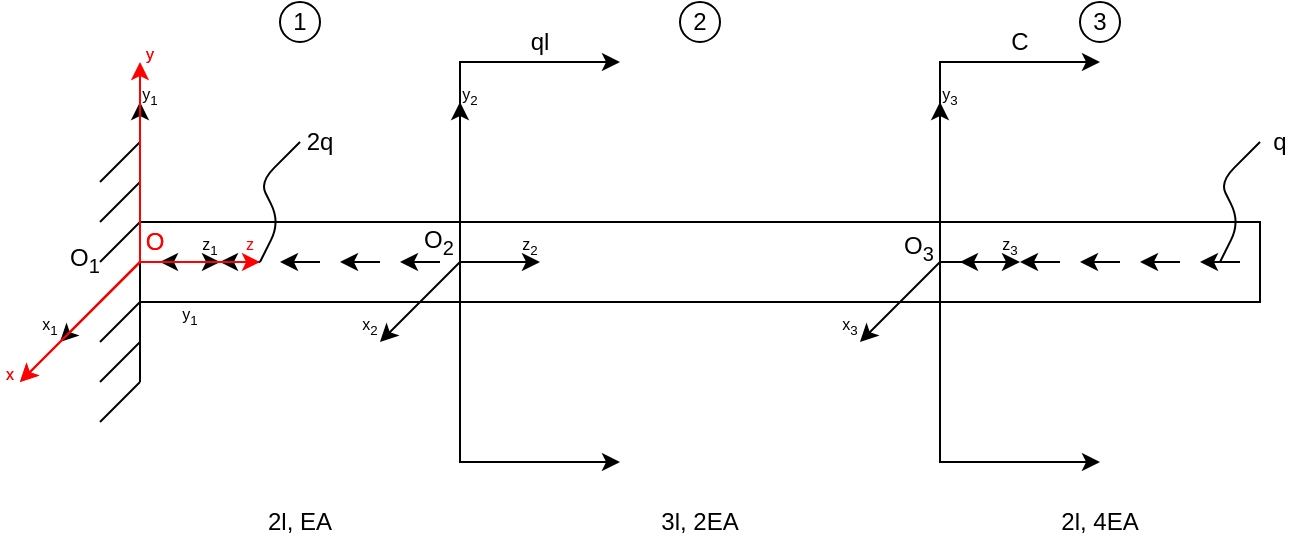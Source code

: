 <mxfile version="13.7.9" type="device" pages="4"><diagram id="Anis8YBkOQkQt1q-Iwfm" name="Разбитая система"><mxGraphModel dx="517" dy="-540" grid="1" gridSize="10" guides="0" tooltips="1" connect="0" arrows="0" fold="1" page="1" pageScale="1" pageWidth="1000" pageHeight="1000" background="#FFFFFF" math="0" shadow="0"><root><mxCell id="SlxbNVVrphEy-nA2ZLQU-0"/><mxCell id="SlxbNVVrphEy-nA2ZLQU-1" parent="SlxbNVVrphEy-nA2ZLQU-0"/><mxCell id="DU3CAFMYN_zZdTR8kYwl-0" value="" style="rounded=0;whiteSpace=wrap;html=1;fillColor=none;" parent="SlxbNVVrphEy-nA2ZLQU-1" vertex="1"><mxGeometry x="80" y="1140" width="160" height="40" as="geometry"/></mxCell><mxCell id="DU3CAFMYN_zZdTR8kYwl-1" value="" style="rounded=0;whiteSpace=wrap;html=1;fillColor=none;" parent="SlxbNVVrphEy-nA2ZLQU-1" vertex="1"><mxGeometry x="240" y="1140" width="240" height="40" as="geometry"/></mxCell><mxCell id="DU3CAFMYN_zZdTR8kYwl-2" value="" style="endArrow=classic;html=1;" parent="SlxbNVVrphEy-nA2ZLQU-1" edge="1"><mxGeometry width="50" height="50" relative="1" as="geometry"><mxPoint x="170" y="1160" as="sourcePoint"/><mxPoint x="150" y="1160" as="targetPoint"/></mxGeometry></mxCell><mxCell id="DU3CAFMYN_zZdTR8kYwl-3" value="" style="endArrow=classic;html=1;" parent="SlxbNVVrphEy-nA2ZLQU-1" edge="1"><mxGeometry width="50" height="50" relative="1" as="geometry"><mxPoint x="140" y="1160" as="sourcePoint"/><mxPoint x="120" y="1160" as="targetPoint"/></mxGeometry></mxCell><mxCell id="DU3CAFMYN_zZdTR8kYwl-4" value="" style="endArrow=classic;html=1;" parent="SlxbNVVrphEy-nA2ZLQU-1" edge="1"><mxGeometry width="50" height="50" relative="1" as="geometry"><mxPoint x="110" y="1160" as="sourcePoint"/><mxPoint x="90" y="1160" as="targetPoint"/></mxGeometry></mxCell><mxCell id="DU3CAFMYN_zZdTR8kYwl-5" value="" style="endArrow=classic;html=1;" parent="SlxbNVVrphEy-nA2ZLQU-1" edge="1"><mxGeometry width="50" height="50" relative="1" as="geometry"><mxPoint x="200" y="1160" as="sourcePoint"/><mxPoint x="180" y="1160" as="targetPoint"/></mxGeometry></mxCell><mxCell id="DU3CAFMYN_zZdTR8kYwl-6" value="" style="endArrow=classic;html=1;" parent="SlxbNVVrphEy-nA2ZLQU-1" edge="1"><mxGeometry width="50" height="50" relative="1" as="geometry"><mxPoint x="230" y="1160" as="sourcePoint"/><mxPoint x="210" y="1160" as="targetPoint"/></mxGeometry></mxCell><mxCell id="DU3CAFMYN_zZdTR8kYwl-7" value="" style="endArrow=classic;startArrow=classic;html=1;rounded=0;startFill=1;" parent="SlxbNVVrphEy-nA2ZLQU-1" edge="1"><mxGeometry width="50" height="50" relative="1" as="geometry"><mxPoint x="320" y="1260" as="sourcePoint"/><mxPoint x="320" y="1060" as="targetPoint"/><Array as="points"><mxPoint x="240" y="1260"/><mxPoint x="240" y="1060"/></Array></mxGeometry></mxCell><mxCell id="DU3CAFMYN_zZdTR8kYwl-8" value="" style="endArrow=none;html=1;" parent="SlxbNVVrphEy-nA2ZLQU-1" edge="1"><mxGeometry width="50" height="50" relative="1" as="geometry"><mxPoint x="80" y="1220" as="sourcePoint"/><mxPoint x="80" y="1100" as="targetPoint"/></mxGeometry></mxCell><mxCell id="DU3CAFMYN_zZdTR8kYwl-9" value="" style="rounded=0;whiteSpace=wrap;html=1;fillColor=none;" parent="SlxbNVVrphEy-nA2ZLQU-1" vertex="1"><mxGeometry x="480" y="1140" width="160" height="40" as="geometry"/></mxCell><mxCell id="DU3CAFMYN_zZdTR8kYwl-10" value="" style="endArrow=classic;html=1;" parent="SlxbNVVrphEy-nA2ZLQU-1" edge="1"><mxGeometry width="50" height="50" relative="1" as="geometry"><mxPoint x="570" y="1160" as="sourcePoint"/><mxPoint x="550" y="1160" as="targetPoint"/></mxGeometry></mxCell><mxCell id="DU3CAFMYN_zZdTR8kYwl-11" value="" style="endArrow=classic;html=1;" parent="SlxbNVVrphEy-nA2ZLQU-1" edge="1"><mxGeometry width="50" height="50" relative="1" as="geometry"><mxPoint x="540" y="1160" as="sourcePoint"/><mxPoint x="520" y="1160" as="targetPoint"/></mxGeometry></mxCell><mxCell id="DU3CAFMYN_zZdTR8kYwl-12" value="" style="endArrow=classic;html=1;" parent="SlxbNVVrphEy-nA2ZLQU-1" edge="1"><mxGeometry width="50" height="50" relative="1" as="geometry"><mxPoint x="510" y="1160" as="sourcePoint"/><mxPoint x="490" y="1160" as="targetPoint"/></mxGeometry></mxCell><mxCell id="DU3CAFMYN_zZdTR8kYwl-13" value="" style="endArrow=classic;html=1;" parent="SlxbNVVrphEy-nA2ZLQU-1" edge="1"><mxGeometry width="50" height="50" relative="1" as="geometry"><mxPoint x="600" y="1160" as="sourcePoint"/><mxPoint x="580" y="1160" as="targetPoint"/></mxGeometry></mxCell><mxCell id="DU3CAFMYN_zZdTR8kYwl-14" value="" style="endArrow=classic;html=1;" parent="SlxbNVVrphEy-nA2ZLQU-1" edge="1"><mxGeometry width="50" height="50" relative="1" as="geometry"><mxPoint x="630" y="1160" as="sourcePoint"/><mxPoint x="610" y="1160" as="targetPoint"/></mxGeometry></mxCell><mxCell id="DU3CAFMYN_zZdTR8kYwl-15" value="" style="endArrow=none;html=1;" parent="SlxbNVVrphEy-nA2ZLQU-1" edge="1"><mxGeometry width="50" height="50" relative="1" as="geometry"><mxPoint x="60" y="1120" as="sourcePoint"/><mxPoint x="80" y="1100" as="targetPoint"/></mxGeometry></mxCell><mxCell id="DU3CAFMYN_zZdTR8kYwl-16" value="" style="endArrow=none;html=1;" parent="SlxbNVVrphEy-nA2ZLQU-1" edge="1"><mxGeometry width="50" height="50" relative="1" as="geometry"><mxPoint x="60" y="1140" as="sourcePoint"/><mxPoint x="80" y="1120" as="targetPoint"/></mxGeometry></mxCell><mxCell id="DU3CAFMYN_zZdTR8kYwl-17" value="" style="endArrow=none;html=1;" parent="SlxbNVVrphEy-nA2ZLQU-1" edge="1"><mxGeometry width="50" height="50" relative="1" as="geometry"><mxPoint x="60" y="1160" as="sourcePoint"/><mxPoint x="80" y="1140" as="targetPoint"/></mxGeometry></mxCell><mxCell id="DU3CAFMYN_zZdTR8kYwl-18" value="" style="endArrow=none;html=1;" parent="SlxbNVVrphEy-nA2ZLQU-1" edge="1"><mxGeometry width="50" height="50" relative="1" as="geometry"><mxPoint x="60" y="1180" as="sourcePoint"/><mxPoint x="80" y="1160" as="targetPoint"/></mxGeometry></mxCell><mxCell id="DU3CAFMYN_zZdTR8kYwl-19" value="" style="endArrow=none;html=1;" parent="SlxbNVVrphEy-nA2ZLQU-1" edge="1"><mxGeometry width="50" height="50" relative="1" as="geometry"><mxPoint x="60" y="1200" as="sourcePoint"/><mxPoint x="80" y="1180" as="targetPoint"/></mxGeometry></mxCell><mxCell id="DU3CAFMYN_zZdTR8kYwl-20" value="" style="endArrow=none;html=1;" parent="SlxbNVVrphEy-nA2ZLQU-1" edge="1"><mxGeometry width="50" height="50" relative="1" as="geometry"><mxPoint x="60" y="1220" as="sourcePoint"/><mxPoint x="80" y="1200" as="targetPoint"/></mxGeometry></mxCell><mxCell id="DU3CAFMYN_zZdTR8kYwl-21" value="" style="endArrow=none;html=1;" parent="SlxbNVVrphEy-nA2ZLQU-1" edge="1"><mxGeometry width="50" height="50" relative="1" as="geometry"><mxPoint x="60" y="1240" as="sourcePoint"/><mxPoint x="80" y="1220" as="targetPoint"/></mxGeometry></mxCell><mxCell id="DU3CAFMYN_zZdTR8kYwl-22" value="2l, EA" style="text;html=1;strokeColor=none;fillColor=none;align=center;verticalAlign=middle;whiteSpace=wrap;rounded=0;" parent="SlxbNVVrphEy-nA2ZLQU-1" vertex="1"><mxGeometry x="140" y="1280" width="40" height="20" as="geometry"/></mxCell><mxCell id="DU3CAFMYN_zZdTR8kYwl-23" value="3l, 2EA" style="text;html=1;strokeColor=none;fillColor=none;align=center;verticalAlign=middle;whiteSpace=wrap;rounded=0;" parent="SlxbNVVrphEy-nA2ZLQU-1" vertex="1"><mxGeometry x="330" y="1280" width="60" height="20" as="geometry"/></mxCell><mxCell id="DU3CAFMYN_zZdTR8kYwl-24" value="2l, 4EA" style="text;html=1;strokeColor=none;fillColor=none;align=center;verticalAlign=middle;whiteSpace=wrap;rounded=0;" parent="SlxbNVVrphEy-nA2ZLQU-1" vertex="1"><mxGeometry x="530" y="1280" width="60" height="20" as="geometry"/></mxCell><mxCell id="DU3CAFMYN_zZdTR8kYwl-25" value="ql" style="text;html=1;strokeColor=none;fillColor=none;align=center;verticalAlign=middle;whiteSpace=wrap;rounded=0;" parent="SlxbNVVrphEy-nA2ZLQU-1" vertex="1"><mxGeometry x="260" y="1040" width="40" height="20" as="geometry"/></mxCell><mxCell id="DU3CAFMYN_zZdTR8kYwl-26" value="" style="endArrow=none;html=1;entryX=0;entryY=0.5;entryDx=0;entryDy=0;" parent="SlxbNVVrphEy-nA2ZLQU-1" target="DU3CAFMYN_zZdTR8kYwl-28" edge="1"><mxGeometry width="50" height="50" relative="1" as="geometry"><mxPoint x="140" y="1160" as="sourcePoint"/><mxPoint x="160" y="1110" as="targetPoint"/><Array as="points"><mxPoint x="150" y="1140"/><mxPoint x="140" y="1120"/></Array></mxGeometry></mxCell><mxCell id="DU3CAFMYN_zZdTR8kYwl-27" value="" style="endArrow=none;html=1;entryX=0;entryY=0.5;entryDx=0;entryDy=0;" parent="SlxbNVVrphEy-nA2ZLQU-1" target="DU3CAFMYN_zZdTR8kYwl-29" edge="1"><mxGeometry width="50" height="50" relative="1" as="geometry"><mxPoint x="620" y="1160" as="sourcePoint"/><mxPoint x="640" y="1110" as="targetPoint"/><Array as="points"><mxPoint x="630" y="1140"/><mxPoint x="620" y="1120"/></Array></mxGeometry></mxCell><mxCell id="DU3CAFMYN_zZdTR8kYwl-28" value="2q" style="text;html=1;strokeColor=none;fillColor=none;align=center;verticalAlign=middle;whiteSpace=wrap;rounded=0;" parent="SlxbNVVrphEy-nA2ZLQU-1" vertex="1"><mxGeometry x="160" y="1090" width="20" height="20" as="geometry"/></mxCell><mxCell id="DU3CAFMYN_zZdTR8kYwl-29" value="q" style="text;html=1;strokeColor=none;fillColor=none;align=center;verticalAlign=middle;whiteSpace=wrap;rounded=0;" parent="SlxbNVVrphEy-nA2ZLQU-1" vertex="1"><mxGeometry x="640" y="1090" width="20" height="20" as="geometry"/></mxCell><mxCell id="DU3CAFMYN_zZdTR8kYwl-32" value="" style="endArrow=classic;startArrow=classic;html=1;rounded=0;" parent="SlxbNVVrphEy-nA2ZLQU-1" edge="1"><mxGeometry width="50" height="50" relative="1" as="geometry"><mxPoint x="560" y="1260" as="sourcePoint"/><mxPoint x="560" y="1060" as="targetPoint"/><Array as="points"><mxPoint x="480" y="1260"/><mxPoint x="480" y="1060"/></Array></mxGeometry></mxCell><mxCell id="DU3CAFMYN_zZdTR8kYwl-44" value="C" style="text;html=1;strokeColor=none;fillColor=none;align=center;verticalAlign=middle;whiteSpace=wrap;rounded=0;shadow=0;labelBackgroundColor=none;comic=0;" parent="SlxbNVVrphEy-nA2ZLQU-1" vertex="1"><mxGeometry x="510" y="1040" width="20" height="20" as="geometry"/></mxCell><mxCell id="JZeythKZ5w9xnGE7V0Ml-0" value="" style="endArrow=classic;html=1;" parent="SlxbNVVrphEy-nA2ZLQU-1" edge="1"><mxGeometry width="50" height="50" relative="1" as="geometry"><mxPoint x="80" y="1160" as="sourcePoint"/><mxPoint x="40" y="1200" as="targetPoint"/></mxGeometry></mxCell><mxCell id="JZeythKZ5w9xnGE7V0Ml-1" value="" style="endArrow=classic;html=1;" parent="SlxbNVVrphEy-nA2ZLQU-1" edge="1"><mxGeometry width="50" height="50" relative="1" as="geometry"><mxPoint x="80" y="1160" as="sourcePoint"/><mxPoint x="80" y="1080" as="targetPoint"/></mxGeometry></mxCell><mxCell id="JZeythKZ5w9xnGE7V0Ml-2" value="" style="endArrow=classic;html=1;exitX=0;exitY=0.5;exitDx=0;exitDy=0;" parent="SlxbNVVrphEy-nA2ZLQU-1" edge="1"><mxGeometry width="50" height="50" relative="1" as="geometry"><mxPoint x="80" y="1160" as="sourcePoint"/><mxPoint x="120" y="1160" as="targetPoint"/></mxGeometry></mxCell><mxCell id="JZeythKZ5w9xnGE7V0Ml-3" value="&lt;font style=&quot;font-size: 8px&quot;&gt;y&lt;sub&gt;1&lt;/sub&gt;&lt;/font&gt;" style="text;html=1;strokeColor=none;fillColor=none;align=center;verticalAlign=middle;whiteSpace=wrap;rounded=0;" parent="SlxbNVVrphEy-nA2ZLQU-1" vertex="1"><mxGeometry x="80" y="1070" width="10" height="10" as="geometry"/></mxCell><mxCell id="JZeythKZ5w9xnGE7V0Ml-4" value="&lt;font style=&quot;font-size: 8px&quot;&gt;z&lt;sub&gt;1&lt;/sub&gt;&lt;/font&gt;" style="text;html=1;strokeColor=none;fillColor=none;align=center;verticalAlign=middle;whiteSpace=wrap;rounded=0;" parent="SlxbNVVrphEy-nA2ZLQU-1" vertex="1"><mxGeometry x="110" y="1145" width="10" height="10" as="geometry"/></mxCell><mxCell id="JZeythKZ5w9xnGE7V0Ml-5" value="&lt;font style=&quot;font-size: 8px&quot;&gt;x&lt;sub&gt;1&lt;/sub&gt;&lt;/font&gt;" style="text;html=1;strokeColor=none;fillColor=none;align=center;verticalAlign=middle;whiteSpace=wrap;rounded=0;" parent="SlxbNVVrphEy-nA2ZLQU-1" vertex="1"><mxGeometry x="30" y="1185" width="10" height="10" as="geometry"/></mxCell><mxCell id="JZeythKZ5w9xnGE7V0Ml-6" value="" style="endArrow=classic;html=1;" parent="SlxbNVVrphEy-nA2ZLQU-1" edge="1"><mxGeometry width="50" height="50" relative="1" as="geometry"><mxPoint x="240" y="1160" as="sourcePoint"/><mxPoint x="200" y="1200" as="targetPoint"/></mxGeometry></mxCell><mxCell id="JZeythKZ5w9xnGE7V0Ml-7" value="" style="endArrow=classic;html=1;" parent="SlxbNVVrphEy-nA2ZLQU-1" edge="1"><mxGeometry width="50" height="50" relative="1" as="geometry"><mxPoint x="240" y="1160" as="sourcePoint"/><mxPoint x="240" y="1080" as="targetPoint"/></mxGeometry></mxCell><mxCell id="JZeythKZ5w9xnGE7V0Ml-8" value="" style="endArrow=classic;html=1;exitX=0;exitY=0.5;exitDx=0;exitDy=0;" parent="SlxbNVVrphEy-nA2ZLQU-1" edge="1"><mxGeometry width="50" height="50" relative="1" as="geometry"><mxPoint x="240" y="1160" as="sourcePoint"/><mxPoint x="280" y="1160" as="targetPoint"/></mxGeometry></mxCell><mxCell id="JZeythKZ5w9xnGE7V0Ml-9" value="&lt;font style=&quot;font-size: 8px&quot;&gt;y&lt;sub&gt;2&lt;/sub&gt;&lt;/font&gt;" style="text;html=1;strokeColor=none;fillColor=none;align=center;verticalAlign=middle;whiteSpace=wrap;rounded=0;" parent="SlxbNVVrphEy-nA2ZLQU-1" vertex="1"><mxGeometry x="240" y="1070" width="10" height="10" as="geometry"/></mxCell><mxCell id="JZeythKZ5w9xnGE7V0Ml-10" value="&lt;font style=&quot;font-size: 8px&quot;&gt;z&lt;sub&gt;2&lt;/sub&gt;&lt;/font&gt;" style="text;html=1;strokeColor=none;fillColor=none;align=center;verticalAlign=middle;whiteSpace=wrap;rounded=0;" parent="SlxbNVVrphEy-nA2ZLQU-1" vertex="1"><mxGeometry x="270" y="1145" width="10" height="10" as="geometry"/></mxCell><mxCell id="JZeythKZ5w9xnGE7V0Ml-11" value="&lt;font style=&quot;font-size: 8px&quot;&gt;x&lt;sub&gt;2&lt;/sub&gt;&lt;/font&gt;" style="text;html=1;strokeColor=none;fillColor=none;align=center;verticalAlign=middle;whiteSpace=wrap;rounded=0;" parent="SlxbNVVrphEy-nA2ZLQU-1" vertex="1"><mxGeometry x="190" y="1185" width="10" height="10" as="geometry"/></mxCell><mxCell id="JZeythKZ5w9xnGE7V0Ml-12" value="" style="endArrow=classic;html=1;" parent="SlxbNVVrphEy-nA2ZLQU-1" edge="1"><mxGeometry width="50" height="50" relative="1" as="geometry"><mxPoint x="480" y="1160" as="sourcePoint"/><mxPoint x="440" y="1200" as="targetPoint"/></mxGeometry></mxCell><mxCell id="JZeythKZ5w9xnGE7V0Ml-13" value="" style="endArrow=classic;html=1;" parent="SlxbNVVrphEy-nA2ZLQU-1" edge="1"><mxGeometry width="50" height="50" relative="1" as="geometry"><mxPoint x="480" y="1160" as="sourcePoint"/><mxPoint x="480" y="1080" as="targetPoint"/></mxGeometry></mxCell><mxCell id="JZeythKZ5w9xnGE7V0Ml-14" value="" style="endArrow=classic;html=1;exitX=0;exitY=0.5;exitDx=0;exitDy=0;" parent="SlxbNVVrphEy-nA2ZLQU-1" edge="1"><mxGeometry width="50" height="50" relative="1" as="geometry"><mxPoint x="480" y="1160" as="sourcePoint"/><mxPoint x="520" y="1160" as="targetPoint"/></mxGeometry></mxCell><mxCell id="JZeythKZ5w9xnGE7V0Ml-15" value="&lt;font style=&quot;font-size: 8px&quot;&gt;y&lt;sub&gt;3&lt;/sub&gt;&lt;/font&gt;" style="text;html=1;strokeColor=none;fillColor=none;align=center;verticalAlign=middle;whiteSpace=wrap;rounded=0;" parent="SlxbNVVrphEy-nA2ZLQU-1" vertex="1"><mxGeometry x="480" y="1070" width="10" height="10" as="geometry"/></mxCell><mxCell id="JZeythKZ5w9xnGE7V0Ml-16" value="&lt;font style=&quot;font-size: 8px&quot;&gt;z&lt;sub&gt;3&lt;/sub&gt;&lt;/font&gt;" style="text;html=1;strokeColor=none;fillColor=none;align=center;verticalAlign=middle;whiteSpace=wrap;rounded=0;" parent="SlxbNVVrphEy-nA2ZLQU-1" vertex="1"><mxGeometry x="510" y="1145" width="10" height="10" as="geometry"/></mxCell><mxCell id="JZeythKZ5w9xnGE7V0Ml-17" value="&lt;font style=&quot;font-size: 8px&quot;&gt;x&lt;sub&gt;3&lt;/sub&gt;&lt;/font&gt;" style="text;html=1;strokeColor=none;fillColor=none;align=center;verticalAlign=middle;whiteSpace=wrap;rounded=0;" parent="SlxbNVVrphEy-nA2ZLQU-1" vertex="1"><mxGeometry x="430" y="1185" width="10" height="10" as="geometry"/></mxCell><mxCell id="6Jg7cxifwXtQxFCBQfA4-0" value="O&lt;sub&gt;1&lt;/sub&gt;" style="text;html=1;strokeColor=none;fillColor=none;align=center;verticalAlign=middle;whiteSpace=wrap;rounded=0;" parent="SlxbNVVrphEy-nA2ZLQU-1" vertex="1"><mxGeometry x="45" y="1149" width="15" height="20" as="geometry"/></mxCell><mxCell id="6Jg7cxifwXtQxFCBQfA4-1" value="O&lt;sub&gt;2&lt;/sub&gt;" style="text;html=1;strokeColor=none;fillColor=none;align=center;verticalAlign=middle;whiteSpace=wrap;rounded=0;" parent="SlxbNVVrphEy-nA2ZLQU-1" vertex="1"><mxGeometry x="222" y="1140" width="15" height="20" as="geometry"/></mxCell><mxCell id="6Jg7cxifwXtQxFCBQfA4-2" value="O&lt;sub&gt;3&lt;/sub&gt;" style="text;html=1;strokeColor=none;fillColor=none;align=center;verticalAlign=middle;whiteSpace=wrap;rounded=0;" parent="SlxbNVVrphEy-nA2ZLQU-1" vertex="1"><mxGeometry x="462" y="1143" width="15" height="20" as="geometry"/></mxCell><mxCell id="0rWqauw7P8YUzHYZz85C-0" value="" style="endArrow=classic;html=1;fillColor=#f8cecc;strokeColor=#FF0000;" parent="SlxbNVVrphEy-nA2ZLQU-1" edge="1"><mxGeometry width="50" height="50" relative="1" as="geometry"><mxPoint x="80" y="1160" as="sourcePoint"/><mxPoint x="20" y="1220" as="targetPoint"/></mxGeometry></mxCell><mxCell id="0rWqauw7P8YUzHYZz85C-1" value="" style="endArrow=classic;html=1;fillColor=#f8cecc;strokeColor=#FF0000;" parent="SlxbNVVrphEy-nA2ZLQU-1" edge="1"><mxGeometry width="50" height="50" relative="1" as="geometry"><mxPoint x="80" y="1160" as="sourcePoint"/><mxPoint x="80" y="1060" as="targetPoint"/></mxGeometry></mxCell><mxCell id="0rWqauw7P8YUzHYZz85C-2" value="" style="endArrow=classic;html=1;exitX=0;exitY=0.5;exitDx=0;exitDy=0;fillColor=#f8cecc;strokeColor=#FF0000;" parent="SlxbNVVrphEy-nA2ZLQU-1" edge="1"><mxGeometry width="50" height="50" relative="1" as="geometry"><mxPoint x="80" y="1160" as="sourcePoint"/><mxPoint x="140" y="1160" as="targetPoint"/></mxGeometry></mxCell><mxCell id="0rWqauw7P8YUzHYZz85C-3" value="&lt;font style=&quot;font-size: 8px&quot;&gt;y&lt;sub&gt;1&lt;/sub&gt;&lt;/font&gt;" style="text;html=1;strokeColor=none;fillColor=none;align=center;verticalAlign=middle;whiteSpace=wrap;rounded=0;" parent="SlxbNVVrphEy-nA2ZLQU-1" vertex="1"><mxGeometry x="100" y="1180" width="10" height="10" as="geometry"/></mxCell><mxCell id="0rWqauw7P8YUzHYZz85C-4" value="&lt;font style=&quot;font-size: 8px&quot;&gt;z&lt;/font&gt;" style="text;html=1;align=center;verticalAlign=middle;whiteSpace=wrap;rounded=0;fontColor=#FF0000;" parent="SlxbNVVrphEy-nA2ZLQU-1" vertex="1"><mxGeometry x="130" y="1145" width="10" height="10" as="geometry"/></mxCell><mxCell id="0rWqauw7P8YUzHYZz85C-5" value="&lt;font style=&quot;font-size: 8px&quot;&gt;x&lt;/font&gt;" style="text;html=1;align=center;verticalAlign=middle;whiteSpace=wrap;rounded=0;fontColor=#FF0000;" parent="SlxbNVVrphEy-nA2ZLQU-1" vertex="1"><mxGeometry x="10" y="1210" width="10" height="10" as="geometry"/></mxCell><mxCell id="0rWqauw7P8YUzHYZz85C-6" value="&lt;font style=&quot;font-size: 8px&quot;&gt;y&lt;/font&gt;" style="text;html=1;strokeColor=none;fillColor=none;align=center;verticalAlign=middle;whiteSpace=wrap;rounded=0;fontColor=#FF0000;" parent="SlxbNVVrphEy-nA2ZLQU-1" vertex="1"><mxGeometry x="80" y="1050" width="10" height="10" as="geometry"/></mxCell><mxCell id="0rWqauw7P8YUzHYZz85C-8" value="&lt;font color=&quot;#ff0000&quot;&gt;O&lt;/font&gt;" style="text;html=1;strokeColor=none;fillColor=none;align=center;verticalAlign=middle;whiteSpace=wrap;rounded=0;" parent="SlxbNVVrphEy-nA2ZLQU-1" vertex="1"><mxGeometry x="80" y="1140" width="15" height="20" as="geometry"/></mxCell><mxCell id="OZxmbaz24j85VigUBfzG-0" value="1" style="ellipse;whiteSpace=wrap;html=1;aspect=fixed;" parent="SlxbNVVrphEy-nA2ZLQU-1" vertex="1"><mxGeometry x="150" y="1030" width="20" height="20" as="geometry"/></mxCell><mxCell id="OZxmbaz24j85VigUBfzG-1" value="2" style="ellipse;whiteSpace=wrap;html=1;aspect=fixed;" parent="SlxbNVVrphEy-nA2ZLQU-1" vertex="1"><mxGeometry x="350" y="1030" width="20" height="20" as="geometry"/></mxCell><mxCell id="OZxmbaz24j85VigUBfzG-2" value="3" style="ellipse;whiteSpace=wrap;html=1;aspect=fixed;" parent="SlxbNVVrphEy-nA2ZLQU-1" vertex="1"><mxGeometry x="550" y="1030" width="20" height="20" as="geometry"/></mxCell><mxCell id="CTTQ_3LtORNrbvcy89Ke-0" value="&lt;font style=&quot;font-size: 8px&quot;&gt;x&lt;/font&gt;" style="text;html=1;align=center;verticalAlign=middle;whiteSpace=wrap;rounded=0;fontColor=#FF0000;" vertex="1" parent="SlxbNVVrphEy-nA2ZLQU-1"><mxGeometry x="10" y="1210" width="10" height="10" as="geometry"/></mxCell><mxCell id="CTTQ_3LtORNrbvcy89Ke-1" value="" style="endArrow=classic;html=1;fillColor=#f8cecc;strokeColor=#FF0000;" edge="1" parent="SlxbNVVrphEy-nA2ZLQU-1"><mxGeometry width="50" height="50" relative="1" as="geometry"><mxPoint x="80" y="1160" as="sourcePoint"/><mxPoint x="20" y="1220" as="targetPoint"/></mxGeometry></mxCell><mxCell id="CTTQ_3LtORNrbvcy89Ke-2" value="&lt;font color=&quot;#ff0000&quot;&gt;O&lt;/font&gt;" style="text;html=1;strokeColor=none;fillColor=none;align=center;verticalAlign=middle;whiteSpace=wrap;rounded=0;" vertex="1" parent="SlxbNVVrphEy-nA2ZLQU-1"><mxGeometry x="80" y="1140" width="15" height="20" as="geometry"/></mxCell><mxCell id="CTTQ_3LtORNrbvcy89Ke-3" value="&lt;font style=&quot;font-size: 8px&quot;&gt;y&lt;/font&gt;" style="text;html=1;strokeColor=none;fillColor=none;align=center;verticalAlign=middle;whiteSpace=wrap;rounded=0;fontColor=#FF0000;" vertex="1" parent="SlxbNVVrphEy-nA2ZLQU-1"><mxGeometry x="80" y="1050" width="10" height="10" as="geometry"/></mxCell></root></mxGraphModel></diagram><diagram id="mvWRroLNGzexJIVeBUbC" name="Для пункта 3"><mxGraphModel dx="687" dy="394" grid="1" gridSize="10" guides="1" tooltips="1" connect="1" arrows="1" fold="1" page="1" pageScale="1" pageWidth="1000" pageHeight="1000" math="0" shadow="0"><root><mxCell id="vad_cNLKS1Te2NiWy-Tv-0"/><mxCell id="vad_cNLKS1Te2NiWy-Tv-1" parent="vad_cNLKS1Te2NiWy-Tv-0"/><mxCell id="0Mospex1IpK1SgOBh1wb-0" value="" style="rounded=0;whiteSpace=wrap;html=1;fillColor=none;" parent="vad_cNLKS1Te2NiWy-Tv-1" vertex="1"><mxGeometry x="70" y="140" width="160" height="40" as="geometry"/></mxCell><mxCell id="0Mospex1IpK1SgOBh1wb-1" value="" style="rounded=0;whiteSpace=wrap;html=1;fillColor=none;" parent="vad_cNLKS1Te2NiWy-Tv-1" vertex="1"><mxGeometry x="230" y="140" width="240" height="40" as="geometry"/></mxCell><mxCell id="0Mospex1IpK1SgOBh1wb-2" value="" style="endArrow=classic;html=1;" parent="vad_cNLKS1Te2NiWy-Tv-1" edge="1"><mxGeometry width="50" height="50" relative="1" as="geometry"><mxPoint x="160" y="160" as="sourcePoint"/><mxPoint x="140" y="160" as="targetPoint"/></mxGeometry></mxCell><mxCell id="0Mospex1IpK1SgOBh1wb-3" value="" style="endArrow=classic;html=1;" parent="vad_cNLKS1Te2NiWy-Tv-1" edge="1"><mxGeometry width="50" height="50" relative="1" as="geometry"><mxPoint x="130" y="160" as="sourcePoint"/><mxPoint x="110" y="160" as="targetPoint"/></mxGeometry></mxCell><mxCell id="0Mospex1IpK1SgOBh1wb-4" value="" style="endArrow=classic;html=1;" parent="vad_cNLKS1Te2NiWy-Tv-1" edge="1"><mxGeometry width="50" height="50" relative="1" as="geometry"><mxPoint x="100" y="160" as="sourcePoint"/><mxPoint x="80" y="160" as="targetPoint"/></mxGeometry></mxCell><mxCell id="0Mospex1IpK1SgOBh1wb-5" value="" style="endArrow=classic;html=1;" parent="vad_cNLKS1Te2NiWy-Tv-1" edge="1"><mxGeometry width="50" height="50" relative="1" as="geometry"><mxPoint x="190" y="160" as="sourcePoint"/><mxPoint x="170" y="160" as="targetPoint"/></mxGeometry></mxCell><mxCell id="0Mospex1IpK1SgOBh1wb-6" value="" style="endArrow=classic;html=1;" parent="vad_cNLKS1Te2NiWy-Tv-1" edge="1"><mxGeometry width="50" height="50" relative="1" as="geometry"><mxPoint x="220" y="160" as="sourcePoint"/><mxPoint x="200" y="160" as="targetPoint"/></mxGeometry></mxCell><mxCell id="0Mospex1IpK1SgOBh1wb-7" value="" style="endArrow=classic;startArrow=classic;html=1;rounded=0;startFill=1;" parent="vad_cNLKS1Te2NiWy-Tv-1" edge="1"><mxGeometry width="50" height="50" relative="1" as="geometry"><mxPoint x="310" y="260" as="sourcePoint"/><mxPoint x="310" y="60" as="targetPoint"/><Array as="points"><mxPoint x="230" y="260"/><mxPoint x="230" y="60"/></Array></mxGeometry></mxCell><mxCell id="0Mospex1IpK1SgOBh1wb-8" value="" style="endArrow=none;html=1;" parent="vad_cNLKS1Te2NiWy-Tv-1" edge="1"><mxGeometry width="50" height="50" relative="1" as="geometry"><mxPoint x="70" y="220" as="sourcePoint"/><mxPoint x="70" y="100" as="targetPoint"/></mxGeometry></mxCell><mxCell id="0Mospex1IpK1SgOBh1wb-9" value="" style="rounded=0;whiteSpace=wrap;html=1;fillColor=none;" parent="vad_cNLKS1Te2NiWy-Tv-1" vertex="1"><mxGeometry x="470" y="140" width="160" height="40" as="geometry"/></mxCell><mxCell id="0Mospex1IpK1SgOBh1wb-10" value="" style="endArrow=classic;html=1;" parent="vad_cNLKS1Te2NiWy-Tv-1" edge="1"><mxGeometry width="50" height="50" relative="1" as="geometry"><mxPoint x="560" y="160" as="sourcePoint"/><mxPoint x="540" y="160" as="targetPoint"/></mxGeometry></mxCell><mxCell id="0Mospex1IpK1SgOBh1wb-11" value="" style="endArrow=classic;html=1;" parent="vad_cNLKS1Te2NiWy-Tv-1" edge="1"><mxGeometry width="50" height="50" relative="1" as="geometry"><mxPoint x="530" y="160" as="sourcePoint"/><mxPoint x="510" y="160" as="targetPoint"/></mxGeometry></mxCell><mxCell id="0Mospex1IpK1SgOBh1wb-12" value="" style="endArrow=classic;html=1;" parent="vad_cNLKS1Te2NiWy-Tv-1" edge="1"><mxGeometry width="50" height="50" relative="1" as="geometry"><mxPoint x="500" y="160" as="sourcePoint"/><mxPoint x="480" y="160" as="targetPoint"/></mxGeometry></mxCell><mxCell id="0Mospex1IpK1SgOBh1wb-13" value="" style="endArrow=classic;html=1;" parent="vad_cNLKS1Te2NiWy-Tv-1" edge="1"><mxGeometry width="50" height="50" relative="1" as="geometry"><mxPoint x="590" y="160" as="sourcePoint"/><mxPoint x="570" y="160" as="targetPoint"/></mxGeometry></mxCell><mxCell id="0Mospex1IpK1SgOBh1wb-14" value="" style="endArrow=classic;html=1;" parent="vad_cNLKS1Te2NiWy-Tv-1" edge="1"><mxGeometry width="50" height="50" relative="1" as="geometry"><mxPoint x="620" y="160" as="sourcePoint"/><mxPoint x="600" y="160" as="targetPoint"/></mxGeometry></mxCell><mxCell id="0Mospex1IpK1SgOBh1wb-15" value="" style="endArrow=none;html=1;" parent="vad_cNLKS1Te2NiWy-Tv-1" edge="1"><mxGeometry width="50" height="50" relative="1" as="geometry"><mxPoint x="50" y="120" as="sourcePoint"/><mxPoint x="70" y="100" as="targetPoint"/></mxGeometry></mxCell><mxCell id="0Mospex1IpK1SgOBh1wb-16" value="" style="endArrow=none;html=1;" parent="vad_cNLKS1Te2NiWy-Tv-1" edge="1"><mxGeometry width="50" height="50" relative="1" as="geometry"><mxPoint x="50" y="140" as="sourcePoint"/><mxPoint x="70" y="120" as="targetPoint"/></mxGeometry></mxCell><mxCell id="0Mospex1IpK1SgOBh1wb-17" value="" style="endArrow=none;html=1;" parent="vad_cNLKS1Te2NiWy-Tv-1" edge="1"><mxGeometry width="50" height="50" relative="1" as="geometry"><mxPoint x="50" y="160" as="sourcePoint"/><mxPoint x="70" y="140" as="targetPoint"/></mxGeometry></mxCell><mxCell id="0Mospex1IpK1SgOBh1wb-18" value="" style="endArrow=none;html=1;" parent="vad_cNLKS1Te2NiWy-Tv-1" edge="1"><mxGeometry width="50" height="50" relative="1" as="geometry"><mxPoint x="50" y="180" as="sourcePoint"/><mxPoint x="70" y="160" as="targetPoint"/></mxGeometry></mxCell><mxCell id="0Mospex1IpK1SgOBh1wb-19" value="" style="endArrow=none;html=1;" parent="vad_cNLKS1Te2NiWy-Tv-1" edge="1"><mxGeometry width="50" height="50" relative="1" as="geometry"><mxPoint x="50" y="200" as="sourcePoint"/><mxPoint x="70" y="180" as="targetPoint"/></mxGeometry></mxCell><mxCell id="0Mospex1IpK1SgOBh1wb-20" value="" style="endArrow=none;html=1;" parent="vad_cNLKS1Te2NiWy-Tv-1" edge="1"><mxGeometry width="50" height="50" relative="1" as="geometry"><mxPoint x="50" y="220" as="sourcePoint"/><mxPoint x="70" y="200" as="targetPoint"/></mxGeometry></mxCell><mxCell id="0Mospex1IpK1SgOBh1wb-21" value="" style="endArrow=none;html=1;" parent="vad_cNLKS1Te2NiWy-Tv-1" edge="1"><mxGeometry width="50" height="50" relative="1" as="geometry"><mxPoint x="50" y="240" as="sourcePoint"/><mxPoint x="70" y="220" as="targetPoint"/></mxGeometry></mxCell><mxCell id="0Mospex1IpK1SgOBh1wb-22" value="" style="endArrow=none;html=1;" parent="vad_cNLKS1Te2NiWy-Tv-1" edge="1"><mxGeometry width="50" height="50" relative="1" as="geometry"><mxPoint x="470" y="260" as="sourcePoint"/><mxPoint x="470" y="60" as="targetPoint"/></mxGeometry></mxCell><mxCell id="0Mospex1IpK1SgOBh1wb-23" value="" style="endArrow=none;html=1;" parent="vad_cNLKS1Te2NiWy-Tv-1" edge="1"><mxGeometry width="50" height="50" relative="1" as="geometry"><mxPoint x="470" y="60" as="sourcePoint"/><mxPoint x="490" y="60" as="targetPoint"/></mxGeometry></mxCell><mxCell id="0Mospex1IpK1SgOBh1wb-24" value="" style="endArrow=none;html=1;" parent="vad_cNLKS1Te2NiWy-Tv-1" edge="1"><mxGeometry width="50" height="50" relative="1" as="geometry"><mxPoint x="490" y="60" as="sourcePoint"/><mxPoint x="500" y="40" as="targetPoint"/></mxGeometry></mxCell><mxCell id="0Mospex1IpK1SgOBh1wb-25" value="" style="endArrow=none;html=1;" parent="vad_cNLKS1Te2NiWy-Tv-1" edge="1"><mxGeometry width="50" height="50" relative="1" as="geometry"><mxPoint x="510" y="80" as="sourcePoint"/><mxPoint x="500" y="40" as="targetPoint"/></mxGeometry></mxCell><mxCell id="0Mospex1IpK1SgOBh1wb-26" value="" style="endArrow=none;html=1;" parent="vad_cNLKS1Te2NiWy-Tv-1" edge="1"><mxGeometry width="50" height="50" relative="1" as="geometry"><mxPoint x="510" y="80" as="sourcePoint"/><mxPoint x="520" y="40" as="targetPoint"/></mxGeometry></mxCell><mxCell id="0Mospex1IpK1SgOBh1wb-27" value="" style="endArrow=none;html=1;" parent="vad_cNLKS1Te2NiWy-Tv-1" edge="1"><mxGeometry width="50" height="50" relative="1" as="geometry"><mxPoint x="530" y="80" as="sourcePoint"/><mxPoint x="520" y="40" as="targetPoint"/></mxGeometry></mxCell><mxCell id="0Mospex1IpK1SgOBh1wb-28" value="" style="endArrow=none;html=1;" parent="vad_cNLKS1Te2NiWy-Tv-1" edge="1"><mxGeometry width="50" height="50" relative="1" as="geometry"><mxPoint x="530" y="80" as="sourcePoint"/><mxPoint x="540" y="40" as="targetPoint"/></mxGeometry></mxCell><mxCell id="0Mospex1IpK1SgOBh1wb-29" value="" style="endArrow=none;html=1;" parent="vad_cNLKS1Te2NiWy-Tv-1" edge="1"><mxGeometry width="50" height="50" relative="1" as="geometry"><mxPoint x="550" y="80" as="sourcePoint"/><mxPoint x="540" y="40" as="targetPoint"/></mxGeometry></mxCell><mxCell id="0Mospex1IpK1SgOBh1wb-30" value="" style="endArrow=none;html=1;" parent="vad_cNLKS1Te2NiWy-Tv-1" edge="1"><mxGeometry width="50" height="50" relative="1" as="geometry"><mxPoint x="550" y="80" as="sourcePoint"/><mxPoint x="560" y="60" as="targetPoint"/></mxGeometry></mxCell><mxCell id="0Mospex1IpK1SgOBh1wb-31" value="" style="endArrow=none;html=1;" parent="vad_cNLKS1Te2NiWy-Tv-1" edge="1"><mxGeometry width="50" height="50" relative="1" as="geometry"><mxPoint x="560" y="60" as="sourcePoint"/><mxPoint x="580" y="60" as="targetPoint"/></mxGeometry></mxCell><mxCell id="0Mospex1IpK1SgOBh1wb-32" value="" style="endArrow=none;html=1;" parent="vad_cNLKS1Te2NiWy-Tv-1" edge="1"><mxGeometry width="50" height="50" relative="1" as="geometry"><mxPoint x="580" y="80" as="sourcePoint"/><mxPoint x="580" y="40" as="targetPoint"/></mxGeometry></mxCell><mxCell id="0Mospex1IpK1SgOBh1wb-33" value="" style="endArrow=none;html=1;" parent="vad_cNLKS1Te2NiWy-Tv-1" edge="1"><mxGeometry width="50" height="50" relative="1" as="geometry"><mxPoint x="580" y="80" as="sourcePoint"/><mxPoint x="590" y="70" as="targetPoint"/></mxGeometry></mxCell><mxCell id="0Mospex1IpK1SgOBh1wb-34" value="" style="endArrow=none;html=1;" parent="vad_cNLKS1Te2NiWy-Tv-1" edge="1"><mxGeometry width="50" height="50" relative="1" as="geometry"><mxPoint x="580" y="70" as="sourcePoint"/><mxPoint x="590" y="60" as="targetPoint"/></mxGeometry></mxCell><mxCell id="0Mospex1IpK1SgOBh1wb-35" value="" style="endArrow=none;html=1;" parent="vad_cNLKS1Te2NiWy-Tv-1" edge="1"><mxGeometry width="50" height="50" relative="1" as="geometry"><mxPoint x="580" y="60" as="sourcePoint"/><mxPoint x="590" y="50" as="targetPoint"/></mxGeometry></mxCell><mxCell id="0Mospex1IpK1SgOBh1wb-36" value="" style="endArrow=none;html=1;" parent="vad_cNLKS1Te2NiWy-Tv-1" edge="1"><mxGeometry width="50" height="50" relative="1" as="geometry"><mxPoint x="580" y="50" as="sourcePoint"/><mxPoint x="590" y="40" as="targetPoint"/></mxGeometry></mxCell><mxCell id="0Mospex1IpK1SgOBh1wb-37" value="" style="endArrow=none;html=1;" parent="vad_cNLKS1Te2NiWy-Tv-1" edge="1"><mxGeometry width="50" height="50" relative="1" as="geometry"><mxPoint x="470" y="260" as="sourcePoint"/><mxPoint x="490" y="260" as="targetPoint"/></mxGeometry></mxCell><mxCell id="0Mospex1IpK1SgOBh1wb-38" value="" style="endArrow=none;html=1;" parent="vad_cNLKS1Te2NiWy-Tv-1" edge="1"><mxGeometry width="50" height="50" relative="1" as="geometry"><mxPoint x="490" y="260" as="sourcePoint"/><mxPoint x="500" y="240" as="targetPoint"/></mxGeometry></mxCell><mxCell id="0Mospex1IpK1SgOBh1wb-39" value="" style="endArrow=none;html=1;" parent="vad_cNLKS1Te2NiWy-Tv-1" edge="1"><mxGeometry width="50" height="50" relative="1" as="geometry"><mxPoint x="510" y="280" as="sourcePoint"/><mxPoint x="500" y="240" as="targetPoint"/></mxGeometry></mxCell><mxCell id="0Mospex1IpK1SgOBh1wb-40" value="" style="endArrow=none;html=1;" parent="vad_cNLKS1Te2NiWy-Tv-1" edge="1"><mxGeometry width="50" height="50" relative="1" as="geometry"><mxPoint x="510" y="280" as="sourcePoint"/><mxPoint x="520" y="240" as="targetPoint"/></mxGeometry></mxCell><mxCell id="0Mospex1IpK1SgOBh1wb-41" value="" style="endArrow=none;html=1;" parent="vad_cNLKS1Te2NiWy-Tv-1" edge="1"><mxGeometry width="50" height="50" relative="1" as="geometry"><mxPoint x="530" y="280" as="sourcePoint"/><mxPoint x="520" y="240" as="targetPoint"/></mxGeometry></mxCell><mxCell id="0Mospex1IpK1SgOBh1wb-42" value="" style="endArrow=none;html=1;" parent="vad_cNLKS1Te2NiWy-Tv-1" edge="1"><mxGeometry width="50" height="50" relative="1" as="geometry"><mxPoint x="530" y="280" as="sourcePoint"/><mxPoint x="540" y="240" as="targetPoint"/></mxGeometry></mxCell><mxCell id="0Mospex1IpK1SgOBh1wb-43" value="" style="endArrow=none;html=1;" parent="vad_cNLKS1Te2NiWy-Tv-1" edge="1"><mxGeometry width="50" height="50" relative="1" as="geometry"><mxPoint x="550" y="280" as="sourcePoint"/><mxPoint x="540" y="240" as="targetPoint"/></mxGeometry></mxCell><mxCell id="0Mospex1IpK1SgOBh1wb-44" value="" style="endArrow=none;html=1;" parent="vad_cNLKS1Te2NiWy-Tv-1" edge="1"><mxGeometry width="50" height="50" relative="1" as="geometry"><mxPoint x="550" y="280" as="sourcePoint"/><mxPoint x="560" y="260" as="targetPoint"/></mxGeometry></mxCell><mxCell id="0Mospex1IpK1SgOBh1wb-45" value="" style="endArrow=none;html=1;" parent="vad_cNLKS1Te2NiWy-Tv-1" edge="1"><mxGeometry width="50" height="50" relative="1" as="geometry"><mxPoint x="560" y="260" as="sourcePoint"/><mxPoint x="580" y="260" as="targetPoint"/></mxGeometry></mxCell><mxCell id="0Mospex1IpK1SgOBh1wb-46" value="" style="endArrow=none;html=1;" parent="vad_cNLKS1Te2NiWy-Tv-1" edge="1"><mxGeometry width="50" height="50" relative="1" as="geometry"><mxPoint x="580" y="280" as="sourcePoint"/><mxPoint x="580" y="240" as="targetPoint"/></mxGeometry></mxCell><mxCell id="0Mospex1IpK1SgOBh1wb-47" value="" style="endArrow=none;html=1;" parent="vad_cNLKS1Te2NiWy-Tv-1" edge="1"><mxGeometry width="50" height="50" relative="1" as="geometry"><mxPoint x="580" y="280" as="sourcePoint"/><mxPoint x="590" y="270" as="targetPoint"/></mxGeometry></mxCell><mxCell id="0Mospex1IpK1SgOBh1wb-48" value="" style="endArrow=none;html=1;" parent="vad_cNLKS1Te2NiWy-Tv-1" edge="1"><mxGeometry width="50" height="50" relative="1" as="geometry"><mxPoint x="580" y="270" as="sourcePoint"/><mxPoint x="590" y="260" as="targetPoint"/></mxGeometry></mxCell><mxCell id="0Mospex1IpK1SgOBh1wb-49" value="" style="endArrow=none;html=1;" parent="vad_cNLKS1Te2NiWy-Tv-1" edge="1"><mxGeometry width="50" height="50" relative="1" as="geometry"><mxPoint x="580" y="260" as="sourcePoint"/><mxPoint x="590" y="250" as="targetPoint"/></mxGeometry></mxCell><mxCell id="0Mospex1IpK1SgOBh1wb-50" value="" style="endArrow=none;html=1;" parent="vad_cNLKS1Te2NiWy-Tv-1" edge="1"><mxGeometry width="50" height="50" relative="1" as="geometry"><mxPoint x="580" y="250" as="sourcePoint"/><mxPoint x="590" y="240" as="targetPoint"/></mxGeometry></mxCell><mxCell id="0Mospex1IpK1SgOBh1wb-51" value="2l, EA" style="text;html=1;strokeColor=none;fillColor=none;align=center;verticalAlign=middle;whiteSpace=wrap;rounded=0;" parent="vad_cNLKS1Te2NiWy-Tv-1" vertex="1"><mxGeometry x="130" y="280" width="40" height="20" as="geometry"/></mxCell><mxCell id="0Mospex1IpK1SgOBh1wb-52" value="3l, 2EA" style="text;html=1;strokeColor=none;fillColor=none;align=center;verticalAlign=middle;whiteSpace=wrap;rounded=0;" parent="vad_cNLKS1Te2NiWy-Tv-1" vertex="1"><mxGeometry x="320" y="280" width="60" height="20" as="geometry"/></mxCell><mxCell id="0Mospex1IpK1SgOBh1wb-53" value="2l, 4EA" style="text;html=1;strokeColor=none;fillColor=none;align=center;verticalAlign=middle;whiteSpace=wrap;rounded=0;" parent="vad_cNLKS1Te2NiWy-Tv-1" vertex="1"><mxGeometry x="520" y="280" width="60" height="20" as="geometry"/></mxCell><mxCell id="0Mospex1IpK1SgOBh1wb-54" value="ql" style="text;html=1;strokeColor=none;fillColor=none;align=center;verticalAlign=middle;whiteSpace=wrap;rounded=0;" parent="vad_cNLKS1Te2NiWy-Tv-1" vertex="1"><mxGeometry x="250" y="40" width="40" height="20" as="geometry"/></mxCell><mxCell id="0Mospex1IpK1SgOBh1wb-55" value="" style="endArrow=none;html=1;entryX=0;entryY=0.5;entryDx=0;entryDy=0;" parent="vad_cNLKS1Te2NiWy-Tv-1" target="0Mospex1IpK1SgOBh1wb-57" edge="1"><mxGeometry width="50" height="50" relative="1" as="geometry"><mxPoint x="130" y="160" as="sourcePoint"/><mxPoint x="150" y="110" as="targetPoint"/><Array as="points"><mxPoint x="140" y="140"/><mxPoint x="130" y="120"/></Array></mxGeometry></mxCell><mxCell id="0Mospex1IpK1SgOBh1wb-56" value="" style="endArrow=none;html=1;entryX=0;entryY=0.5;entryDx=0;entryDy=0;" parent="vad_cNLKS1Te2NiWy-Tv-1" target="0Mospex1IpK1SgOBh1wb-58" edge="1"><mxGeometry width="50" height="50" relative="1" as="geometry"><mxPoint x="610" y="160" as="sourcePoint"/><mxPoint x="630" y="110" as="targetPoint"/><Array as="points"><mxPoint x="620" y="140"/><mxPoint x="610" y="120"/></Array></mxGeometry></mxCell><mxCell id="0Mospex1IpK1SgOBh1wb-57" value="2q" style="text;html=1;strokeColor=none;fillColor=none;align=center;verticalAlign=middle;whiteSpace=wrap;rounded=0;" parent="vad_cNLKS1Te2NiWy-Tv-1" vertex="1"><mxGeometry x="150" y="90" width="20" height="20" as="geometry"/></mxCell><mxCell id="0Mospex1IpK1SgOBh1wb-58" value="q" style="text;html=1;strokeColor=none;fillColor=none;align=center;verticalAlign=middle;whiteSpace=wrap;rounded=0;" parent="vad_cNLKS1Te2NiWy-Tv-1" vertex="1"><mxGeometry x="630" y="90" width="20" height="20" as="geometry"/></mxCell><mxCell id="0Mospex1IpK1SgOBh1wb-61" value="C" style="text;html=1;strokeColor=none;fillColor=none;align=center;verticalAlign=middle;whiteSpace=wrap;rounded=0;" parent="vad_cNLKS1Te2NiWy-Tv-1" vertex="1"><mxGeometry x="500" y="20" width="40" height="20" as="geometry"/></mxCell><mxCell id="AmxRjCGMbALYxbMtZEP5-0" value="" style="endArrow=classic;html=1;fillColor=#f8cecc;" parent="vad_cNLKS1Te2NiWy-Tv-1" edge="1"><mxGeometry width="50" height="50" relative="1" as="geometry"><mxPoint x="70" y="160" as="sourcePoint"/><mxPoint x="30" y="200" as="targetPoint"/></mxGeometry></mxCell><mxCell id="AmxRjCGMbALYxbMtZEP5-1" value="" style="endArrow=classic;html=1;fillColor=#f8cecc;" parent="vad_cNLKS1Te2NiWy-Tv-1" edge="1"><mxGeometry width="50" height="50" relative="1" as="geometry"><mxPoint x="70" y="160" as="sourcePoint"/><mxPoint x="70" y="60" as="targetPoint"/></mxGeometry></mxCell><mxCell id="AmxRjCGMbALYxbMtZEP5-2" value="" style="endArrow=classic;html=1;exitX=0;exitY=0.5;exitDx=0;exitDy=0;fillColor=#f8cecc;" parent="vad_cNLKS1Te2NiWy-Tv-1" edge="1"><mxGeometry width="50" height="50" relative="1" as="geometry"><mxPoint x="70" y="160" as="sourcePoint"/><mxPoint x="130" y="160" as="targetPoint"/></mxGeometry></mxCell><mxCell id="AmxRjCGMbALYxbMtZEP5-3" value="&lt;font style=&quot;font-size: 8px&quot;&gt;z&lt;/font&gt;" style="text;html=1;align=center;verticalAlign=middle;whiteSpace=wrap;rounded=0;" parent="vad_cNLKS1Te2NiWy-Tv-1" vertex="1"><mxGeometry x="120" y="145" width="10" height="10" as="geometry"/></mxCell><mxCell id="AmxRjCGMbALYxbMtZEP5-4" value="&lt;font style=&quot;font-size: 8px&quot;&gt;x&lt;/font&gt;" style="text;html=1;align=center;verticalAlign=middle;whiteSpace=wrap;rounded=0;" parent="vad_cNLKS1Te2NiWy-Tv-1" vertex="1"><mxGeometry x="20" y="180" width="10" height="10" as="geometry"/></mxCell><mxCell id="AmxRjCGMbALYxbMtZEP5-5" value="&lt;font style=&quot;font-size: 8px&quot;&gt;y&lt;/font&gt;" style="text;html=1;strokeColor=none;fillColor=none;align=center;verticalAlign=middle;whiteSpace=wrap;rounded=0;" parent="vad_cNLKS1Te2NiWy-Tv-1" vertex="1"><mxGeometry x="70" y="50" width="10" height="10" as="geometry"/></mxCell><mxCell id="AmxRjCGMbALYxbMtZEP5-6" value="&lt;font&gt;O&lt;/font&gt;" style="text;html=1;strokeColor=none;fillColor=none;align=center;verticalAlign=middle;whiteSpace=wrap;rounded=0;" parent="vad_cNLKS1Te2NiWy-Tv-1" vertex="1"><mxGeometry x="70" y="140" width="15" height="20" as="geometry"/></mxCell><mxCell id="u7jZzANJs_vtUj7mjYrX-1" value="B&lt;sub&gt;1&lt;/sub&gt;" style="text;html=1;align=center;verticalAlign=middle;whiteSpace=wrap;rounded=0;fontColor=#FF8000;" vertex="1" parent="vad_cNLKS1Te2NiWy-Tv-1"><mxGeometry x="110" y="45" width="20" height="20" as="geometry"/></mxCell><mxCell id="u7jZzANJs_vtUj7mjYrX-3" value="" style="endArrow=none;html=1;entryX=0.5;entryY=1;entryDx=0;entryDy=0;exitX=0;exitY=1;exitDx=0;exitDy=0;fillColor=#dae8fc;fontColor=#00FF00;strokeColor=#FF8000;" edge="1" parent="vad_cNLKS1Te2NiWy-Tv-1" source="AmxRjCGMbALYxbMtZEP5-6" target="u7jZzANJs_vtUj7mjYrX-1"><mxGeometry width="50" height="50" relative="1" as="geometry"><mxPoint x="-40" y="170" as="sourcePoint"/><mxPoint x="10" y="120" as="targetPoint"/></mxGeometry></mxCell><mxCell id="u7jZzANJs_vtUj7mjYrX-4" value="B&lt;sub&gt;2&lt;/sub&gt;" style="text;html=1;align=center;verticalAlign=middle;whiteSpace=wrap;rounded=0;fontColor=#FF8000;" vertex="1" parent="vad_cNLKS1Te2NiWy-Tv-1"><mxGeometry x="270" y="70" width="20" height="20" as="geometry"/></mxCell><mxCell id="u7jZzANJs_vtUj7mjYrX-5" value="" style="endArrow=none;html=1;entryX=0.5;entryY=1;entryDx=0;entryDy=0;exitX=0;exitY=1;exitDx=0;exitDy=0;fillColor=#dae8fc;fontColor=#FF8000;strokeColor=#FF8000;" edge="1" parent="vad_cNLKS1Te2NiWy-Tv-1" target="u7jZzANJs_vtUj7mjYrX-4"><mxGeometry width="50" height="50" relative="1" as="geometry"><mxPoint x="230" y="160" as="sourcePoint"/><mxPoint x="170" y="120" as="targetPoint"/></mxGeometry></mxCell><mxCell id="u7jZzANJs_vtUj7mjYrX-6" value="B&lt;sub&gt;3&lt;/sub&gt;" style="text;html=1;align=center;verticalAlign=middle;whiteSpace=wrap;rounded=0;fontColor=#FF8000;" vertex="1" parent="vad_cNLKS1Te2NiWy-Tv-1"><mxGeometry x="390" y="35" width="20" height="20" as="geometry"/></mxCell><mxCell id="u7jZzANJs_vtUj7mjYrX-7" value="" style="endArrow=none;html=1;entryX=0.5;entryY=1;entryDx=0;entryDy=0;exitX=0;exitY=0.5;exitDx=0;exitDy=0;fillColor=#dae8fc;fontColor=#FF8000;strokeColor=#FF8000;" edge="1" parent="vad_cNLKS1Te2NiWy-Tv-1" target="u7jZzANJs_vtUj7mjYrX-6" source="0Mospex1IpK1SgOBh1wb-9"><mxGeometry width="50" height="50" relative="1" as="geometry"><mxPoint x="350" y="125" as="sourcePoint"/><mxPoint x="290" y="85" as="targetPoint"/></mxGeometry></mxCell><mxCell id="u7jZzANJs_vtUj7mjYrX-8" value="B&lt;sub&gt;4&lt;/sub&gt;" style="text;html=1;align=center;verticalAlign=middle;whiteSpace=wrap;rounded=0;fontColor=#FF8000;" vertex="1" parent="vad_cNLKS1Te2NiWy-Tv-1"><mxGeometry x="670" y="70" width="20" height="20" as="geometry"/></mxCell><mxCell id="u7jZzANJs_vtUj7mjYrX-9" value="" style="endArrow=none;html=1;entryX=0.5;entryY=1;entryDx=0;entryDy=0;exitX=0;exitY=1;exitDx=0;exitDy=0;fillColor=#dae8fc;fontColor=#FF8000;strokeColor=#FF8000;" edge="1" parent="vad_cNLKS1Te2NiWy-Tv-1" target="u7jZzANJs_vtUj7mjYrX-8"><mxGeometry width="50" height="50" relative="1" as="geometry"><mxPoint x="630" y="160" as="sourcePoint"/><mxPoint x="570" y="120" as="targetPoint"/></mxGeometry></mxCell></root></mxGraphModel></diagram><diagram id="LeJYv5F7-XwtT8LxiCwS" name="C k 0"><mxGraphModel dx="1086" dy="966" grid="1" gridSize="10" guides="1" tooltips="1" connect="1" arrows="1" fold="1" page="1" pageScale="1" pageWidth="1000" pageHeight="1000" math="0" shadow="0"><root><mxCell id="IDP3Nbeh8kd0_tPSq0Fg-0"/><mxCell id="IDP3Nbeh8kd0_tPSq0Fg-1" parent="IDP3Nbeh8kd0_tPSq0Fg-0"/><mxCell id="Lj4Y3nXF4Luwi0yLEjAO-0" value="" style="rounded=0;whiteSpace=wrap;html=1;fillColor=none;" parent="IDP3Nbeh8kd0_tPSq0Fg-1" vertex="1"><mxGeometry x="80" y="90" width="160" height="40" as="geometry"/></mxCell><mxCell id="Lj4Y3nXF4Luwi0yLEjAO-1" value="" style="rounded=0;whiteSpace=wrap;html=1;fillColor=none;" parent="IDP3Nbeh8kd0_tPSq0Fg-1" vertex="1"><mxGeometry x="240" y="90" width="240" height="40" as="geometry"/></mxCell><mxCell id="Lj4Y3nXF4Luwi0yLEjAO-2" value="" style="endArrow=classic;html=1;" parent="IDP3Nbeh8kd0_tPSq0Fg-1" edge="1"><mxGeometry width="50" height="50" relative="1" as="geometry"><mxPoint x="170" y="110" as="sourcePoint"/><mxPoint x="150" y="110" as="targetPoint"/></mxGeometry></mxCell><mxCell id="Lj4Y3nXF4Luwi0yLEjAO-3" value="" style="endArrow=classic;html=1;" parent="IDP3Nbeh8kd0_tPSq0Fg-1" edge="1"><mxGeometry width="50" height="50" relative="1" as="geometry"><mxPoint x="140" y="110" as="sourcePoint"/><mxPoint x="120" y="110" as="targetPoint"/></mxGeometry></mxCell><mxCell id="Lj4Y3nXF4Luwi0yLEjAO-4" value="" style="endArrow=classic;html=1;" parent="IDP3Nbeh8kd0_tPSq0Fg-1" edge="1"><mxGeometry width="50" height="50" relative="1" as="geometry"><mxPoint x="110" y="110" as="sourcePoint"/><mxPoint x="90" y="110" as="targetPoint"/></mxGeometry></mxCell><mxCell id="Lj4Y3nXF4Luwi0yLEjAO-5" value="" style="endArrow=classic;html=1;" parent="IDP3Nbeh8kd0_tPSq0Fg-1" edge="1"><mxGeometry width="50" height="50" relative="1" as="geometry"><mxPoint x="200" y="110" as="sourcePoint"/><mxPoint x="180" y="110" as="targetPoint"/></mxGeometry></mxCell><mxCell id="Lj4Y3nXF4Luwi0yLEjAO-6" value="" style="endArrow=classic;html=1;" parent="IDP3Nbeh8kd0_tPSq0Fg-1" edge="1"><mxGeometry width="50" height="50" relative="1" as="geometry"><mxPoint x="230" y="110" as="sourcePoint"/><mxPoint x="210" y="110" as="targetPoint"/></mxGeometry></mxCell><mxCell id="Lj4Y3nXF4Luwi0yLEjAO-7" value="" style="endArrow=classic;startArrow=classic;html=1;rounded=0;startFill=1;" parent="IDP3Nbeh8kd0_tPSq0Fg-1" edge="1"><mxGeometry width="50" height="50" relative="1" as="geometry"><mxPoint x="320" y="170" as="sourcePoint"/><mxPoint x="320" y="50" as="targetPoint"/><Array as="points"><mxPoint x="240" y="170"/><mxPoint x="240" y="50"/></Array></mxGeometry></mxCell><mxCell id="Lj4Y3nXF4Luwi0yLEjAO-8" value="" style="endArrow=none;html=1;" parent="IDP3Nbeh8kd0_tPSq0Fg-1" edge="1"><mxGeometry width="50" height="50" relative="1" as="geometry"><mxPoint x="80" y="170" as="sourcePoint"/><mxPoint x="80" y="50" as="targetPoint"/></mxGeometry></mxCell><mxCell id="Lj4Y3nXF4Luwi0yLEjAO-9" value="" style="rounded=0;whiteSpace=wrap;html=1;fillColor=none;" parent="IDP3Nbeh8kd0_tPSq0Fg-1" vertex="1"><mxGeometry x="480" y="90" width="160" height="40" as="geometry"/></mxCell><mxCell id="Lj4Y3nXF4Luwi0yLEjAO-10" value="" style="endArrow=classic;html=1;" parent="IDP3Nbeh8kd0_tPSq0Fg-1" edge="1"><mxGeometry width="50" height="50" relative="1" as="geometry"><mxPoint x="570" y="110" as="sourcePoint"/><mxPoint x="550" y="110" as="targetPoint"/></mxGeometry></mxCell><mxCell id="Lj4Y3nXF4Luwi0yLEjAO-11" value="" style="endArrow=classic;html=1;" parent="IDP3Nbeh8kd0_tPSq0Fg-1" edge="1"><mxGeometry width="50" height="50" relative="1" as="geometry"><mxPoint x="540" y="110" as="sourcePoint"/><mxPoint x="520" y="110" as="targetPoint"/></mxGeometry></mxCell><mxCell id="Lj4Y3nXF4Luwi0yLEjAO-12" value="" style="endArrow=classic;html=1;" parent="IDP3Nbeh8kd0_tPSq0Fg-1" edge="1"><mxGeometry width="50" height="50" relative="1" as="geometry"><mxPoint x="510" y="110" as="sourcePoint"/><mxPoint x="490" y="110" as="targetPoint"/></mxGeometry></mxCell><mxCell id="Lj4Y3nXF4Luwi0yLEjAO-13" value="" style="endArrow=classic;html=1;" parent="IDP3Nbeh8kd0_tPSq0Fg-1" edge="1"><mxGeometry width="50" height="50" relative="1" as="geometry"><mxPoint x="600" y="110" as="sourcePoint"/><mxPoint x="580" y="110" as="targetPoint"/></mxGeometry></mxCell><mxCell id="Lj4Y3nXF4Luwi0yLEjAO-14" value="" style="endArrow=classic;html=1;" parent="IDP3Nbeh8kd0_tPSq0Fg-1" edge="1"><mxGeometry width="50" height="50" relative="1" as="geometry"><mxPoint x="630" y="110" as="sourcePoint"/><mxPoint x="610" y="110" as="targetPoint"/></mxGeometry></mxCell><mxCell id="Lj4Y3nXF4Luwi0yLEjAO-15" value="" style="endArrow=none;html=1;" parent="IDP3Nbeh8kd0_tPSq0Fg-1" edge="1"><mxGeometry width="50" height="50" relative="1" as="geometry"><mxPoint x="60" y="70" as="sourcePoint"/><mxPoint x="80" y="50" as="targetPoint"/></mxGeometry></mxCell><mxCell id="Lj4Y3nXF4Luwi0yLEjAO-16" value="" style="endArrow=none;html=1;" parent="IDP3Nbeh8kd0_tPSq0Fg-1" edge="1"><mxGeometry width="50" height="50" relative="1" as="geometry"><mxPoint x="60" y="90" as="sourcePoint"/><mxPoint x="80" y="70" as="targetPoint"/></mxGeometry></mxCell><mxCell id="Lj4Y3nXF4Luwi0yLEjAO-17" value="" style="endArrow=none;html=1;" parent="IDP3Nbeh8kd0_tPSq0Fg-1" edge="1"><mxGeometry width="50" height="50" relative="1" as="geometry"><mxPoint x="60" y="110" as="sourcePoint"/><mxPoint x="80" y="90" as="targetPoint"/></mxGeometry></mxCell><mxCell id="Lj4Y3nXF4Luwi0yLEjAO-18" value="" style="endArrow=none;html=1;" parent="IDP3Nbeh8kd0_tPSq0Fg-1" edge="1"><mxGeometry width="50" height="50" relative="1" as="geometry"><mxPoint x="60" y="130" as="sourcePoint"/><mxPoint x="80" y="110" as="targetPoint"/></mxGeometry></mxCell><mxCell id="Lj4Y3nXF4Luwi0yLEjAO-19" value="" style="endArrow=none;html=1;" parent="IDP3Nbeh8kd0_tPSq0Fg-1" edge="1"><mxGeometry width="50" height="50" relative="1" as="geometry"><mxPoint x="60" y="150" as="sourcePoint"/><mxPoint x="80" y="130" as="targetPoint"/></mxGeometry></mxCell><mxCell id="Lj4Y3nXF4Luwi0yLEjAO-20" value="" style="endArrow=none;html=1;" parent="IDP3Nbeh8kd0_tPSq0Fg-1" edge="1"><mxGeometry width="50" height="50" relative="1" as="geometry"><mxPoint x="60" y="170" as="sourcePoint"/><mxPoint x="80" y="150" as="targetPoint"/></mxGeometry></mxCell><mxCell id="Lj4Y3nXF4Luwi0yLEjAO-21" value="" style="endArrow=none;html=1;" parent="IDP3Nbeh8kd0_tPSq0Fg-1" edge="1"><mxGeometry width="50" height="50" relative="1" as="geometry"><mxPoint x="60" y="190" as="sourcePoint"/><mxPoint x="80" y="170" as="targetPoint"/></mxGeometry></mxCell><mxCell id="Lj4Y3nXF4Luwi0yLEjAO-22" value="2l, EA" style="text;html=1;strokeColor=none;fillColor=none;align=center;verticalAlign=middle;whiteSpace=wrap;rounded=0;" parent="IDP3Nbeh8kd0_tPSq0Fg-1" vertex="1"><mxGeometry x="140" y="135" width="40" height="20" as="geometry"/></mxCell><mxCell id="Lj4Y3nXF4Luwi0yLEjAO-23" value="3l, 2EA" style="text;html=1;strokeColor=none;fillColor=none;align=center;verticalAlign=middle;whiteSpace=wrap;rounded=0;" parent="IDP3Nbeh8kd0_tPSq0Fg-1" vertex="1"><mxGeometry x="330" y="135" width="60" height="20" as="geometry"/></mxCell><mxCell id="Lj4Y3nXF4Luwi0yLEjAO-24" value="2l, 4EA" style="text;html=1;strokeColor=none;fillColor=none;align=center;verticalAlign=middle;whiteSpace=wrap;rounded=0;" parent="IDP3Nbeh8kd0_tPSq0Fg-1" vertex="1"><mxGeometry x="530" y="135" width="60" height="20" as="geometry"/></mxCell><mxCell id="Lj4Y3nXF4Luwi0yLEjAO-25" value="ql" style="text;html=1;strokeColor=none;fillColor=none;align=center;verticalAlign=middle;whiteSpace=wrap;rounded=0;" parent="IDP3Nbeh8kd0_tPSq0Fg-1" vertex="1"><mxGeometry x="260" y="30" width="40" height="20" as="geometry"/></mxCell><mxCell id="Lj4Y3nXF4Luwi0yLEjAO-26" value="" style="endArrow=none;html=1;entryX=0;entryY=0.5;entryDx=0;entryDy=0;" parent="IDP3Nbeh8kd0_tPSq0Fg-1" target="Lj4Y3nXF4Luwi0yLEjAO-28" edge="1"><mxGeometry width="50" height="50" relative="1" as="geometry"><mxPoint x="140" y="110" as="sourcePoint"/><mxPoint x="160" y="60" as="targetPoint"/><Array as="points"><mxPoint x="150" y="90"/><mxPoint x="140" y="70"/></Array></mxGeometry></mxCell><mxCell id="Lj4Y3nXF4Luwi0yLEjAO-27" value="" style="endArrow=none;html=1;entryX=0;entryY=0.5;entryDx=0;entryDy=0;" parent="IDP3Nbeh8kd0_tPSq0Fg-1" target="Lj4Y3nXF4Luwi0yLEjAO-29" edge="1"><mxGeometry width="50" height="50" relative="1" as="geometry"><mxPoint x="620" y="110" as="sourcePoint"/><mxPoint x="640" y="60" as="targetPoint"/><Array as="points"><mxPoint x="630" y="90"/><mxPoint x="620" y="70"/></Array></mxGeometry></mxCell><mxCell id="Lj4Y3nXF4Luwi0yLEjAO-28" value="2q" style="text;html=1;strokeColor=none;fillColor=none;align=center;verticalAlign=middle;whiteSpace=wrap;rounded=0;" parent="IDP3Nbeh8kd0_tPSq0Fg-1" vertex="1"><mxGeometry x="160" y="40" width="20" height="20" as="geometry"/></mxCell><mxCell id="Lj4Y3nXF4Luwi0yLEjAO-29" value="q" style="text;html=1;strokeColor=none;fillColor=none;align=center;verticalAlign=middle;whiteSpace=wrap;rounded=0;" parent="IDP3Nbeh8kd0_tPSq0Fg-1" vertex="1"><mxGeometry x="640" y="40" width="20" height="20" as="geometry"/></mxCell><mxCell id="Lj4Y3nXF4Luwi0yLEjAO-30" value="" style="endArrow=classic;html=1;" parent="IDP3Nbeh8kd0_tPSq0Fg-1" edge="1"><mxGeometry width="50" height="50" relative="1" as="geometry"><mxPoint x="70" y="120" as="sourcePoint"/><mxPoint x="40" y="150" as="targetPoint"/></mxGeometry></mxCell><mxCell id="Lj4Y3nXF4Luwi0yLEjAO-31" value="" style="endArrow=classic;html=1;" parent="IDP3Nbeh8kd0_tPSq0Fg-1" edge="1"><mxGeometry width="50" height="50" relative="1" as="geometry"><mxPoint x="80" y="110" as="sourcePoint"/><mxPoint x="80" y="30" as="targetPoint"/></mxGeometry></mxCell><mxCell id="Lj4Y3nXF4Luwi0yLEjAO-32" value="" style="endArrow=classic;html=1;exitX=0;exitY=0.5;exitDx=0;exitDy=0;" parent="IDP3Nbeh8kd0_tPSq0Fg-1" source="Lj4Y3nXF4Luwi0yLEjAO-0" edge="1"><mxGeometry width="50" height="50" relative="1" as="geometry"><mxPoint x="70" y="160" as="sourcePoint"/><mxPoint x="120" y="110" as="targetPoint"/></mxGeometry></mxCell><mxCell id="Lj4Y3nXF4Luwi0yLEjAO-33" value="&lt;font style=&quot;font-size: 8px&quot;&gt;y&lt;/font&gt;" style="text;html=1;strokeColor=none;fillColor=none;align=center;verticalAlign=middle;whiteSpace=wrap;rounded=0;" parent="IDP3Nbeh8kd0_tPSq0Fg-1" vertex="1"><mxGeometry x="80" y="20" width="10" height="10" as="geometry"/></mxCell><mxCell id="Lj4Y3nXF4Luwi0yLEjAO-34" value="&lt;font style=&quot;font-size: 8px&quot;&gt;z&lt;/font&gt;" style="text;html=1;strokeColor=none;fillColor=none;align=center;verticalAlign=middle;whiteSpace=wrap;rounded=0;" parent="IDP3Nbeh8kd0_tPSq0Fg-1" vertex="1"><mxGeometry x="110" y="95" width="10" height="10" as="geometry"/></mxCell><mxCell id="Lj4Y3nXF4Luwi0yLEjAO-35" value="&lt;font style=&quot;font-size: 8px&quot;&gt;x&lt;/font&gt;" style="text;html=1;strokeColor=none;fillColor=none;align=center;verticalAlign=middle;whiteSpace=wrap;rounded=0;" parent="IDP3Nbeh8kd0_tPSq0Fg-1" vertex="1"><mxGeometry x="30" y="135" width="10" height="10" as="geometry"/></mxCell><mxCell id="Lj4Y3nXF4Luwi0yLEjAO-36" value="O" style="text;html=1;strokeColor=none;fillColor=none;align=center;verticalAlign=middle;whiteSpace=wrap;rounded=0;" parent="IDP3Nbeh8kd0_tPSq0Fg-1" vertex="1"><mxGeometry x="45" y="100" width="15" height="20" as="geometry"/></mxCell><mxCell id="Lj4Y3nXF4Luwi0yLEjAO-37" value="" style="endArrow=none;html=1;entryX=0;entryY=0;entryDx=0;entryDy=0;" parent="IDP3Nbeh8kd0_tPSq0Fg-1" target="Lj4Y3nXF4Luwi0yLEjAO-9" edge="1"><mxGeometry width="50" height="50" relative="1" as="geometry"><mxPoint x="480" y="530" as="sourcePoint"/><mxPoint x="640" y="210" as="targetPoint"/></mxGeometry></mxCell><mxCell id="Lj4Y3nXF4Luwi0yLEjAO-38" value="" style="endArrow=none;html=1;entryX=0;entryY=0;entryDx=0;entryDy=0;" parent="IDP3Nbeh8kd0_tPSq0Fg-1" edge="1"><mxGeometry width="50" height="50" relative="1" as="geometry"><mxPoint x="240" y="530" as="sourcePoint"/><mxPoint x="240" y="90" as="targetPoint"/></mxGeometry></mxCell><mxCell id="Lj4Y3nXF4Luwi0yLEjAO-39" value="" style="endArrow=none;html=1;entryX=0;entryY=0;entryDx=0;entryDy=0;" parent="IDP3Nbeh8kd0_tPSq0Fg-1" edge="1"><mxGeometry width="50" height="50" relative="1" as="geometry"><mxPoint x="640" y="530" as="sourcePoint"/><mxPoint x="640" y="90" as="targetPoint"/></mxGeometry></mxCell><mxCell id="Lj4Y3nXF4Luwi0yLEjAO-40" value="" style="endArrow=none;html=1;entryX=0;entryY=0;entryDx=0;entryDy=0;" parent="IDP3Nbeh8kd0_tPSq0Fg-1" target="Lj4Y3nXF4Luwi0yLEjAO-0" edge="1"><mxGeometry width="50" height="50" relative="1" as="geometry"><mxPoint x="80" y="530" as="sourcePoint"/><mxPoint x="79.31" y="90" as="targetPoint"/></mxGeometry></mxCell><mxCell id="Lj4Y3nXF4Luwi0yLEjAO-41" value="" style="endArrow=none;html=1;" parent="IDP3Nbeh8kd0_tPSq0Fg-1" edge="1"><mxGeometry width="50" height="50" relative="1" as="geometry"><mxPoint x="80" y="230" as="sourcePoint"/><mxPoint x="640" y="230" as="targetPoint"/></mxGeometry></mxCell><mxCell id="Lj4Y3nXF4Luwi0yLEjAO-42" value="" style="endArrow=none;html=1;" parent="IDP3Nbeh8kd0_tPSq0Fg-1" edge="1"><mxGeometry width="50" height="50" relative="1" as="geometry"><mxPoint x="240" y="270" as="sourcePoint"/><mxPoint x="480" y="270" as="targetPoint"/></mxGeometry></mxCell><mxCell id="Lj4Y3nXF4Luwi0yLEjAO-43" value="" style="endArrow=none;html=1;" parent="IDP3Nbeh8kd0_tPSq0Fg-1" edge="1"><mxGeometry width="50" height="50" relative="1" as="geometry"><mxPoint x="480" y="270" as="sourcePoint"/><mxPoint x="640" y="230" as="targetPoint"/></mxGeometry></mxCell><mxCell id="Lj4Y3nXF4Luwi0yLEjAO-44" value="" style="endArrow=none;html=1;" parent="IDP3Nbeh8kd0_tPSq0Fg-1" edge="1"><mxGeometry width="50" height="50" relative="1" as="geometry"><mxPoint x="80" y="330" as="sourcePoint"/><mxPoint x="240" y="250" as="targetPoint"/></mxGeometry></mxCell><mxCell id="Lj4Y3nXF4Luwi0yLEjAO-45" value="-5ql" style="text;html=1;strokeColor=none;fillColor=none;align=center;verticalAlign=middle;whiteSpace=wrap;rounded=0;" parent="IDP3Nbeh8kd0_tPSq0Fg-1" vertex="1"><mxGeometry x="53" y="310" width="27" height="20" as="geometry"/></mxCell><mxCell id="Lj4Y3nXF4Luwi0yLEjAO-46" value="0" style="text;html=1;strokeColor=none;fillColor=none;align=center;verticalAlign=middle;whiteSpace=wrap;rounded=0;" parent="IDP3Nbeh8kd0_tPSq0Fg-1" vertex="1"><mxGeometry x="70" y="220" width="10" height="20" as="geometry"/></mxCell><mxCell id="Lj4Y3nXF4Luwi0yLEjAO-47" value="0" style="text;html=1;strokeColor=none;fillColor=none;align=center;verticalAlign=middle;whiteSpace=wrap;rounded=0;" parent="IDP3Nbeh8kd0_tPSq0Fg-1" vertex="1"><mxGeometry x="640" y="220" width="10" height="20" as="geometry"/></mxCell><mxCell id="Lj4Y3nXF4Luwi0yLEjAO-48" value="" style="endArrow=none;html=1;" parent="IDP3Nbeh8kd0_tPSq0Fg-1" edge="1"><mxGeometry width="50" height="50" relative="1" as="geometry"><mxPoint x="147" y="297" as="sourcePoint"/><mxPoint x="80" y="230" as="targetPoint"/></mxGeometry></mxCell><mxCell id="Lj4Y3nXF4Luwi0yLEjAO-49" value="" style="endArrow=none;html=1;" parent="IDP3Nbeh8kd0_tPSq0Fg-1" edge="1"><mxGeometry width="50" height="50" relative="1" as="geometry"><mxPoint x="300" y="270" as="sourcePoint"/><mxPoint x="260" y="230" as="targetPoint"/></mxGeometry></mxCell><mxCell id="Lj4Y3nXF4Luwi0yLEjAO-50" value="" style="endArrow=none;html=1;" parent="IDP3Nbeh8kd0_tPSq0Fg-1" edge="1"><mxGeometry width="50" height="50" relative="1" as="geometry"><mxPoint x="320" y="270" as="sourcePoint"/><mxPoint x="280" y="230" as="targetPoint"/></mxGeometry></mxCell><mxCell id="Lj4Y3nXF4Luwi0yLEjAO-51" value="" style="endArrow=none;html=1;" parent="IDP3Nbeh8kd0_tPSq0Fg-1" edge="1"><mxGeometry width="50" height="50" relative="1" as="geometry"><mxPoint x="340" y="270" as="sourcePoint"/><mxPoint x="300" y="230" as="targetPoint"/></mxGeometry></mxCell><mxCell id="Lj4Y3nXF4Luwi0yLEjAO-52" value="" style="endArrow=none;html=1;" parent="IDP3Nbeh8kd0_tPSq0Fg-1" edge="1"><mxGeometry width="50" height="50" relative="1" as="geometry"><mxPoint x="400" y="270" as="sourcePoint"/><mxPoint x="360" y="230" as="targetPoint"/></mxGeometry></mxCell><mxCell id="Lj4Y3nXF4Luwi0yLEjAO-53" value="" style="endArrow=none;html=1;" parent="IDP3Nbeh8kd0_tPSq0Fg-1" edge="1"><mxGeometry width="50" height="50" relative="1" as="geometry"><mxPoint x="380" y="270" as="sourcePoint"/><mxPoint x="340" y="230" as="targetPoint"/></mxGeometry></mxCell><mxCell id="Lj4Y3nXF4Luwi0yLEjAO-54" value="" style="endArrow=none;html=1;" parent="IDP3Nbeh8kd0_tPSq0Fg-1" edge="1"><mxGeometry width="50" height="50" relative="1" as="geometry"><mxPoint x="360" y="270" as="sourcePoint"/><mxPoint x="320" y="230" as="targetPoint"/></mxGeometry></mxCell><mxCell id="Lj4Y3nXF4Luwi0yLEjAO-55" value="" style="endArrow=none;html=1;" parent="IDP3Nbeh8kd0_tPSq0Fg-1" edge="1"><mxGeometry width="50" height="50" relative="1" as="geometry"><mxPoint x="420" y="270" as="sourcePoint"/><mxPoint x="380" y="230" as="targetPoint"/></mxGeometry></mxCell><mxCell id="Lj4Y3nXF4Luwi0yLEjAO-56" value="" style="endArrow=none;html=1;" parent="IDP3Nbeh8kd0_tPSq0Fg-1" edge="1"><mxGeometry width="50" height="50" relative="1" as="geometry"><mxPoint x="440" y="270" as="sourcePoint"/><mxPoint x="400" y="230" as="targetPoint"/></mxGeometry></mxCell><mxCell id="Lj4Y3nXF4Luwi0yLEjAO-57" value="" style="endArrow=none;html=1;" parent="IDP3Nbeh8kd0_tPSq0Fg-1" edge="1"><mxGeometry width="50" height="50" relative="1" as="geometry"><mxPoint x="460" y="270" as="sourcePoint"/><mxPoint x="420" y="230" as="targetPoint"/></mxGeometry></mxCell><mxCell id="Lj4Y3nXF4Luwi0yLEjAO-58" value="" style="endArrow=none;html=1;" parent="IDP3Nbeh8kd0_tPSq0Fg-1" edge="1"><mxGeometry width="50" height="50" relative="1" as="geometry"><mxPoint x="480" y="270" as="sourcePoint"/><mxPoint x="440" y="230" as="targetPoint"/></mxGeometry></mxCell><mxCell id="Lj4Y3nXF4Luwi0yLEjAO-59" value="" style="endArrow=none;html=1;" parent="IDP3Nbeh8kd0_tPSq0Fg-1" edge="1"><mxGeometry width="50" height="50" relative="1" as="geometry"><mxPoint x="480" y="250" as="sourcePoint"/><mxPoint x="460" y="230" as="targetPoint"/></mxGeometry></mxCell><mxCell id="Lj4Y3nXF4Luwi0yLEjAO-60" value="" style="endArrow=none;html=1;" parent="IDP3Nbeh8kd0_tPSq0Fg-1" edge="1"><mxGeometry width="50" height="50" relative="1" as="geometry"><mxPoint x="280" y="270" as="sourcePoint"/><mxPoint x="240" y="230" as="targetPoint"/></mxGeometry></mxCell><mxCell id="Lj4Y3nXF4Luwi0yLEjAO-61" value="" style="endArrow=none;html=1;" parent="IDP3Nbeh8kd0_tPSq0Fg-1" edge="1"><mxGeometry width="50" height="50" relative="1" as="geometry"><mxPoint x="260" y="270" as="sourcePoint"/><mxPoint x="240" y="250" as="targetPoint"/></mxGeometry></mxCell><mxCell id="Lj4Y3nXF4Luwi0yLEjAO-62" value="-" style="ellipse;whiteSpace=wrap;html=1;aspect=fixed;" parent="IDP3Nbeh8kd0_tPSq0Fg-1" vertex="1"><mxGeometry x="360" y="240" width="20" height="20" as="geometry"/></mxCell><mxCell id="Lj4Y3nXF4Luwi0yLEjAO-63" value="&amp;nbsp;ql" style="text;html=1;strokeColor=none;fillColor=none;align=center;verticalAlign=middle;whiteSpace=wrap;rounded=0;" parent="IDP3Nbeh8kd0_tPSq0Fg-1" vertex="1"><mxGeometry x="190" y="200" width="27" height="20" as="geometry"/></mxCell><mxCell id="Lj4Y3nXF4Luwi0yLEjAO-64" value="-2ql" style="text;html=1;strokeColor=none;fillColor=none;align=center;verticalAlign=middle;whiteSpace=wrap;rounded=0;" parent="IDP3Nbeh8kd0_tPSq0Fg-1" vertex="1"><mxGeometry x="213" y="270" width="27" height="20" as="geometry"/></mxCell><mxCell id="Lj4Y3nXF4Luwi0yLEjAO-65" value="-2ql" style="text;html=1;strokeColor=none;fillColor=none;align=center;verticalAlign=middle;whiteSpace=wrap;rounded=0;" parent="IDP3Nbeh8kd0_tPSq0Fg-1" vertex="1"><mxGeometry x="480" y="270" width="27" height="20" as="geometry"/></mxCell><mxCell id="Lj4Y3nXF4Luwi0yLEjAO-66" value="" style="endArrow=none;html=1;exitX=1;exitY=0.75;exitDx=0;exitDy=0;" parent="IDP3Nbeh8kd0_tPSq0Fg-1" source="Lj4Y3nXF4Luwi0yLEjAO-63" edge="1"><mxGeometry width="50" height="50" relative="1" as="geometry"><mxPoint x="250" y="80" as="sourcePoint"/><mxPoint x="240" y="240" as="targetPoint"/><Array as="points"><mxPoint x="230" y="220"/><mxPoint x="230" y="230"/></Array></mxGeometry></mxCell><mxCell id="Lj4Y3nXF4Luwi0yLEjAO-67" value="" style="endArrow=none;html=1;" parent="IDP3Nbeh8kd0_tPSq0Fg-1" edge="1"><mxGeometry width="50" height="50" relative="1" as="geometry"><mxPoint x="160" y="290" as="sourcePoint"/><mxPoint x="100" y="230" as="targetPoint"/></mxGeometry></mxCell><mxCell id="Lj4Y3nXF4Luwi0yLEjAO-68" value="" style="endArrow=none;html=1;" parent="IDP3Nbeh8kd0_tPSq0Fg-1" edge="1"><mxGeometry width="50" height="50" relative="1" as="geometry"><mxPoint x="187" y="277" as="sourcePoint"/><mxPoint x="140" y="230" as="targetPoint"/></mxGeometry></mxCell><mxCell id="Lj4Y3nXF4Luwi0yLEjAO-69" value="" style="endArrow=none;html=1;" parent="IDP3Nbeh8kd0_tPSq0Fg-1" edge="1"><mxGeometry width="50" height="50" relative="1" as="geometry"><mxPoint x="173" y="283" as="sourcePoint"/><mxPoint x="120" y="230" as="targetPoint"/></mxGeometry></mxCell><mxCell id="Lj4Y3nXF4Luwi0yLEjAO-70" value="" style="endArrow=none;html=1;" parent="IDP3Nbeh8kd0_tPSq0Fg-1" edge="1"><mxGeometry width="50" height="50" relative="1" as="geometry"><mxPoint x="133" y="303" as="sourcePoint"/><mxPoint x="80" y="250" as="targetPoint"/></mxGeometry></mxCell><mxCell id="Lj4Y3nXF4Luwi0yLEjAO-71" value="" style="endArrow=none;html=1;" parent="IDP3Nbeh8kd0_tPSq0Fg-1" edge="1"><mxGeometry width="50" height="50" relative="1" as="geometry"><mxPoint x="120" y="310" as="sourcePoint"/><mxPoint x="80" y="270" as="targetPoint"/></mxGeometry></mxCell><mxCell id="Lj4Y3nXF4Luwi0yLEjAO-72" value="" style="endArrow=none;html=1;" parent="IDP3Nbeh8kd0_tPSq0Fg-1" edge="1"><mxGeometry width="50" height="50" relative="1" as="geometry"><mxPoint x="107" y="317" as="sourcePoint"/><mxPoint x="80" y="290" as="targetPoint"/></mxGeometry></mxCell><mxCell id="Lj4Y3nXF4Luwi0yLEjAO-73" value="" style="endArrow=none;html=1;" parent="IDP3Nbeh8kd0_tPSq0Fg-1" edge="1"><mxGeometry width="50" height="50" relative="1" as="geometry"><mxPoint x="93" y="323" as="sourcePoint"/><mxPoint x="80" y="310" as="targetPoint"/></mxGeometry></mxCell><mxCell id="Lj4Y3nXF4Luwi0yLEjAO-74" value="" style="endArrow=none;html=1;" parent="IDP3Nbeh8kd0_tPSq0Fg-1" edge="1"><mxGeometry width="50" height="50" relative="1" as="geometry"><mxPoint x="200" y="270" as="sourcePoint"/><mxPoint x="160" y="230" as="targetPoint"/></mxGeometry></mxCell><mxCell id="Lj4Y3nXF4Luwi0yLEjAO-75" value="" style="endArrow=none;html=1;" parent="IDP3Nbeh8kd0_tPSq0Fg-1" edge="1"><mxGeometry width="50" height="50" relative="1" as="geometry"><mxPoint x="213" y="263" as="sourcePoint"/><mxPoint x="180" y="230" as="targetPoint"/></mxGeometry></mxCell><mxCell id="Lj4Y3nXF4Luwi0yLEjAO-76" value="" style="endArrow=none;html=1;" parent="IDP3Nbeh8kd0_tPSq0Fg-1" edge="1"><mxGeometry width="50" height="50" relative="1" as="geometry"><mxPoint x="227" y="257" as="sourcePoint"/><mxPoint x="200" y="230" as="targetPoint"/></mxGeometry></mxCell><mxCell id="Lj4Y3nXF4Luwi0yLEjAO-77" value="" style="endArrow=none;html=1;" parent="IDP3Nbeh8kd0_tPSq0Fg-1" edge="1"><mxGeometry width="50" height="50" relative="1" as="geometry"><mxPoint x="240" y="250" as="sourcePoint"/><mxPoint x="220" y="230" as="targetPoint"/></mxGeometry></mxCell><mxCell id="Lj4Y3nXF4Luwi0yLEjAO-78" value="" style="endArrow=none;html=1;" parent="IDP3Nbeh8kd0_tPSq0Fg-1" edge="1"><mxGeometry width="50" height="50" relative="1" as="geometry"><mxPoint x="512" y="262" as="sourcePoint"/><mxPoint x="480" y="230" as="targetPoint"/></mxGeometry></mxCell><mxCell id="Lj4Y3nXF4Luwi0yLEjAO-79" value="" style="endArrow=none;html=1;" parent="IDP3Nbeh8kd0_tPSq0Fg-1" edge="1"><mxGeometry width="50" height="50" relative="1" as="geometry"><mxPoint x="496" y="266" as="sourcePoint"/><mxPoint x="480" y="250" as="targetPoint"/></mxGeometry></mxCell><mxCell id="Lj4Y3nXF4Luwi0yLEjAO-80" value="" style="endArrow=none;html=1;" parent="IDP3Nbeh8kd0_tPSq0Fg-1" edge="1"><mxGeometry width="50" height="50" relative="1" as="geometry"><mxPoint x="528" y="258" as="sourcePoint"/><mxPoint x="500" y="230" as="targetPoint"/></mxGeometry></mxCell><mxCell id="Lj4Y3nXF4Luwi0yLEjAO-81" value="" style="endArrow=none;html=1;" parent="IDP3Nbeh8kd0_tPSq0Fg-1" edge="1"><mxGeometry width="50" height="50" relative="1" as="geometry"><mxPoint x="544" y="254" as="sourcePoint"/><mxPoint x="520" y="230" as="targetPoint"/></mxGeometry></mxCell><mxCell id="Lj4Y3nXF4Luwi0yLEjAO-82" value="" style="endArrow=none;html=1;" parent="IDP3Nbeh8kd0_tPSq0Fg-1" edge="1"><mxGeometry width="50" height="50" relative="1" as="geometry"><mxPoint x="560" y="250" as="sourcePoint"/><mxPoint x="540" y="230" as="targetPoint"/></mxGeometry></mxCell><mxCell id="Lj4Y3nXF4Luwi0yLEjAO-83" value="" style="endArrow=none;html=1;" parent="IDP3Nbeh8kd0_tPSq0Fg-1" edge="1"><mxGeometry width="50" height="50" relative="1" as="geometry"><mxPoint x="576" y="246" as="sourcePoint"/><mxPoint x="560" y="230" as="targetPoint"/></mxGeometry></mxCell><mxCell id="Lj4Y3nXF4Luwi0yLEjAO-84" value="" style="endArrow=none;html=1;" parent="IDP3Nbeh8kd0_tPSq0Fg-1" edge="1"><mxGeometry width="50" height="50" relative="1" as="geometry"><mxPoint x="592" y="242" as="sourcePoint"/><mxPoint x="580" y="230" as="targetPoint"/></mxGeometry></mxCell><mxCell id="Lj4Y3nXF4Luwi0yLEjAO-85" value="" style="endArrow=none;html=1;" parent="IDP3Nbeh8kd0_tPSq0Fg-1" edge="1"><mxGeometry width="50" height="50" relative="1" as="geometry"><mxPoint x="608" y="238" as="sourcePoint"/><mxPoint x="600" y="230" as="targetPoint"/></mxGeometry></mxCell><mxCell id="Lj4Y3nXF4Luwi0yLEjAO-86" value="" style="endArrow=none;html=1;" parent="IDP3Nbeh8kd0_tPSq0Fg-1" edge="1"><mxGeometry width="50" height="50" relative="1" as="geometry"><mxPoint x="624" y="234" as="sourcePoint"/><mxPoint x="620" y="230" as="targetPoint"/></mxGeometry></mxCell><mxCell id="Lj4Y3nXF4Luwi0yLEjAO-87" value="-" style="ellipse;whiteSpace=wrap;html=1;aspect=fixed;" parent="IDP3Nbeh8kd0_tPSq0Fg-1" vertex="1"><mxGeometry x="137" y="256" width="20" height="20" as="geometry"/></mxCell><mxCell id="Lj4Y3nXF4Luwi0yLEjAO-88" value="-" style="ellipse;whiteSpace=wrap;html=1;aspect=fixed;" parent="IDP3Nbeh8kd0_tPSq0Fg-1" vertex="1"><mxGeometry x="490" y="240" width="20" height="20" as="geometry"/></mxCell><mxCell id="Lj4Y3nXF4Luwi0yLEjAO-89" value="" style="endArrow=none;html=1;" parent="IDP3Nbeh8kd0_tPSq0Fg-1" edge="1"><mxGeometry width="50" height="50" relative="1" as="geometry"><mxPoint x="370" y="490" as="sourcePoint"/><mxPoint x="330" y="490" as="targetPoint"/></mxGeometry></mxCell><mxCell id="Lj4Y3nXF4Luwi0yLEjAO-90" value="" style="endArrow=none;html=1;" parent="IDP3Nbeh8kd0_tPSq0Fg-1" edge="1"><mxGeometry width="50" height="50" relative="1" as="geometry"><mxPoint x="80" y="370" as="sourcePoint"/><mxPoint x="240" y="440" as="targetPoint"/><Array as="points"><mxPoint x="110" y="390"/><mxPoint x="180" y="420"/></Array></mxGeometry></mxCell><mxCell id="Lj4Y3nXF4Luwi0yLEjAO-91" value="" style="endArrow=none;html=1;" parent="IDP3Nbeh8kd0_tPSq0Fg-1" edge="1"><mxGeometry width="50" height="50" relative="1" as="geometry"><mxPoint x="80" y="370" as="sourcePoint"/><mxPoint x="640" y="370" as="targetPoint"/></mxGeometry></mxCell><mxCell id="Lj4Y3nXF4Luwi0yLEjAO-92" value="-6ql&lt;sup&gt;2&lt;/sup&gt;" style="text;html=1;strokeColor=none;fillColor=none;align=center;verticalAlign=middle;whiteSpace=wrap;rounded=0;shadow=0;labelBackgroundColor=none;comic=0;sketch=0;" parent="IDP3Nbeh8kd0_tPSq0Fg-1" vertex="1"><mxGeometry x="210" y="440" width="20" height="20" as="geometry"/></mxCell><mxCell id="Lj4Y3nXF4Luwi0yLEjAO-93" value="" style="endArrow=none;html=1;entryX=1;entryY=0;entryDx=0;entryDy=0;" parent="IDP3Nbeh8kd0_tPSq0Fg-1" target="Lj4Y3nXF4Luwi0yLEjAO-94" edge="1"><mxGeometry width="50" height="50" relative="1" as="geometry"><mxPoint x="210" y="460" as="sourcePoint"/><mxPoint x="260" y="410" as="targetPoint"/></mxGeometry></mxCell><mxCell id="Lj4Y3nXF4Luwi0yLEjAO-94" value="EA" style="text;html=1;strokeColor=none;fillColor=none;align=center;verticalAlign=middle;whiteSpace=wrap;rounded=0;shadow=0;labelBackgroundColor=none;comic=0;sketch=0;" parent="IDP3Nbeh8kd0_tPSq0Fg-1" vertex="1"><mxGeometry x="210" y="460" width="20" height="20" as="geometry"/></mxCell><mxCell id="Lj4Y3nXF4Luwi0yLEjAO-95" value="0" style="text;html=1;strokeColor=none;fillColor=none;align=center;verticalAlign=middle;whiteSpace=wrap;rounded=0;" parent="IDP3Nbeh8kd0_tPSq0Fg-1" vertex="1"><mxGeometry x="70" y="360" width="10" height="20" as="geometry"/></mxCell><mxCell id="Lj4Y3nXF4Luwi0yLEjAO-96" value="" style="endArrow=none;html=1;" parent="IDP3Nbeh8kd0_tPSq0Fg-1" edge="1"><mxGeometry width="50" height="50" relative="1" as="geometry"><mxPoint x="240" y="440" as="sourcePoint"/><mxPoint x="480" y="465" as="targetPoint"/></mxGeometry></mxCell><mxCell id="Lj4Y3nXF4Luwi0yLEjAO-97" value="-9ql&lt;sup&gt;2&lt;/sup&gt;" style="text;html=1;strokeColor=none;fillColor=none;align=center;verticalAlign=middle;whiteSpace=wrap;rounded=0;shadow=0;labelBackgroundColor=none;comic=0;sketch=0;" parent="IDP3Nbeh8kd0_tPSq0Fg-1" vertex="1"><mxGeometry x="450" y="470" width="20" height="20" as="geometry"/></mxCell><mxCell id="Lj4Y3nXF4Luwi0yLEjAO-98" value="" style="endArrow=none;html=1;entryX=1;entryY=0;entryDx=0;entryDy=0;" parent="IDP3Nbeh8kd0_tPSq0Fg-1" target="Lj4Y3nXF4Luwi0yLEjAO-99" edge="1"><mxGeometry width="50" height="50" relative="1" as="geometry"><mxPoint x="450" y="490" as="sourcePoint"/><mxPoint x="500" y="440" as="targetPoint"/></mxGeometry></mxCell><mxCell id="Lj4Y3nXF4Luwi0yLEjAO-99" value="EA" style="text;html=1;strokeColor=none;fillColor=none;align=center;verticalAlign=middle;whiteSpace=wrap;rounded=0;shadow=0;labelBackgroundColor=none;comic=0;sketch=0;" parent="IDP3Nbeh8kd0_tPSq0Fg-1" vertex="1"><mxGeometry x="450" y="490" width="20" height="20" as="geometry"/></mxCell><mxCell id="Lj4Y3nXF4Luwi0yLEjAO-100" value="" style="endArrow=none;dashed=1;html=1;" parent="IDP3Nbeh8kd0_tPSq0Fg-1" edge="1"><mxGeometry width="50" height="50" relative="1" as="geometry"><mxPoint x="240" y="440" as="sourcePoint"/><mxPoint x="350" y="490" as="targetPoint"/><Array as="points"><mxPoint x="270" y="460"/><mxPoint x="310" y="480"/></Array></mxGeometry></mxCell><mxCell id="Lj4Y3nXF4Luwi0yLEjAO-101" value="" style="endArrow=none;html=1;" parent="IDP3Nbeh8kd0_tPSq0Fg-1" edge="1"><mxGeometry width="50" height="50" relative="1" as="geometry"><mxPoint x="318" y="448" as="sourcePoint"/><mxPoint x="240" y="370" as="targetPoint"/></mxGeometry></mxCell><mxCell id="Lj4Y3nXF4Luwi0yLEjAO-102" value="" style="endArrow=none;html=1;" parent="IDP3Nbeh8kd0_tPSq0Fg-1" edge="1"><mxGeometry width="50" height="50" relative="1" as="geometry"><mxPoint x="340" y="450" as="sourcePoint"/><mxPoint x="260" y="370" as="targetPoint"/></mxGeometry></mxCell><mxCell id="Lj4Y3nXF4Luwi0yLEjAO-103" value="" style="endArrow=none;html=1;" parent="IDP3Nbeh8kd0_tPSq0Fg-1" edge="1"><mxGeometry width="50" height="50" relative="1" as="geometry"><mxPoint x="363" y="453" as="sourcePoint"/><mxPoint x="280" y="370" as="targetPoint"/></mxGeometry></mxCell><mxCell id="Lj4Y3nXF4Luwi0yLEjAO-104" value="" style="endArrow=none;html=1;" parent="IDP3Nbeh8kd0_tPSq0Fg-1" edge="1"><mxGeometry width="50" height="50" relative="1" as="geometry"><mxPoint x="385" y="455" as="sourcePoint"/><mxPoint x="300" y="370" as="targetPoint"/></mxGeometry></mxCell><mxCell id="Lj4Y3nXF4Luwi0yLEjAO-105" value="" style="endArrow=none;html=1;" parent="IDP3Nbeh8kd0_tPSq0Fg-1" edge="1"><mxGeometry width="50" height="50" relative="1" as="geometry"><mxPoint x="407" y="457" as="sourcePoint"/><mxPoint x="320" y="370" as="targetPoint"/></mxGeometry></mxCell><mxCell id="Lj4Y3nXF4Luwi0yLEjAO-106" value="" style="endArrow=none;html=1;" parent="IDP3Nbeh8kd0_tPSq0Fg-1" edge="1"><mxGeometry width="50" height="50" relative="1" as="geometry"><mxPoint x="430" y="460" as="sourcePoint"/><mxPoint x="340" y="370" as="targetPoint"/></mxGeometry></mxCell><mxCell id="Lj4Y3nXF4Luwi0yLEjAO-107" value="" style="endArrow=none;html=1;" parent="IDP3Nbeh8kd0_tPSq0Fg-1" edge="1"><mxGeometry width="50" height="50" relative="1" as="geometry"><mxPoint x="452" y="462" as="sourcePoint"/><mxPoint x="360" y="370" as="targetPoint"/></mxGeometry></mxCell><mxCell id="Lj4Y3nXF4Luwi0yLEjAO-108" value="" style="endArrow=none;html=1;" parent="IDP3Nbeh8kd0_tPSq0Fg-1" edge="1"><mxGeometry width="50" height="50" relative="1" as="geometry"><mxPoint x="474" y="464" as="sourcePoint"/><mxPoint x="380" y="370" as="targetPoint"/></mxGeometry></mxCell><mxCell id="Lj4Y3nXF4Luwi0yLEjAO-109" value="" style="endArrow=none;html=1;" parent="IDP3Nbeh8kd0_tPSq0Fg-1" edge="1"><mxGeometry width="50" height="50" relative="1" as="geometry"><mxPoint x="509" y="479" as="sourcePoint"/><mxPoint x="400" y="370" as="targetPoint"/></mxGeometry></mxCell><mxCell id="Lj4Y3nXF4Luwi0yLEjAO-110" value="" style="endArrow=none;html=1;" parent="IDP3Nbeh8kd0_tPSq0Fg-1" edge="1"><mxGeometry width="50" height="50" relative="1" as="geometry"><mxPoint x="535" y="485" as="sourcePoint"/><mxPoint x="420" y="370" as="targetPoint"/></mxGeometry></mxCell><mxCell id="Lj4Y3nXF4Luwi0yLEjAO-111" value="" style="endArrow=none;html=1;" parent="IDP3Nbeh8kd0_tPSq0Fg-1" edge="1"><mxGeometry width="50" height="50" relative="1" as="geometry"><mxPoint x="560" y="490" as="sourcePoint"/><mxPoint x="440" y="370" as="targetPoint"/></mxGeometry></mxCell><mxCell id="Lj4Y3nXF4Luwi0yLEjAO-112" value="" style="endArrow=none;html=1;" parent="IDP3Nbeh8kd0_tPSq0Fg-1" edge="1"><mxGeometry width="50" height="50" relative="1" as="geometry"><mxPoint x="583" y="493" as="sourcePoint"/><mxPoint x="460" y="370" as="targetPoint"/></mxGeometry></mxCell><mxCell id="Lj4Y3nXF4Luwi0yLEjAO-113" value="" style="endArrow=none;html=1;" parent="IDP3Nbeh8kd0_tPSq0Fg-1" edge="1"><mxGeometry width="50" height="50" relative="1" as="geometry"><mxPoint x="274" y="444" as="sourcePoint"/><mxPoint x="200" y="370" as="targetPoint"/></mxGeometry></mxCell><mxCell id="Lj4Y3nXF4Luwi0yLEjAO-114" value="" style="endArrow=none;html=1;" parent="IDP3Nbeh8kd0_tPSq0Fg-1" edge="1"><mxGeometry width="50" height="50" relative="1" as="geometry"><mxPoint x="296" y="446" as="sourcePoint"/><mxPoint x="220" y="370" as="targetPoint"/></mxGeometry></mxCell><mxCell id="Lj4Y3nXF4Luwi0yLEjAO-115" value="" style="endArrow=none;html=1;" parent="IDP3Nbeh8kd0_tPSq0Fg-1" edge="1"><mxGeometry width="50" height="50" relative="1" as="geometry"><mxPoint x="225" y="435" as="sourcePoint"/><mxPoint x="160" y="370" as="targetPoint"/></mxGeometry></mxCell><mxCell id="Lj4Y3nXF4Luwi0yLEjAO-116" value="" style="endArrow=none;html=1;" parent="IDP3Nbeh8kd0_tPSq0Fg-1" edge="1"><mxGeometry width="50" height="50" relative="1" as="geometry"><mxPoint x="251" y="441" as="sourcePoint"/><mxPoint x="180" y="370" as="targetPoint"/></mxGeometry></mxCell><mxCell id="Lj4Y3nXF4Luwi0yLEjAO-117" value="" style="endArrow=none;html=1;" parent="IDP3Nbeh8kd0_tPSq0Fg-1" edge="1"><mxGeometry width="50" height="50" relative="1" as="geometry"><mxPoint x="162" y="412" as="sourcePoint"/><mxPoint x="120" y="370" as="targetPoint"/></mxGeometry></mxCell><mxCell id="Lj4Y3nXF4Luwi0yLEjAO-118" value="" style="endArrow=none;html=1;" parent="IDP3Nbeh8kd0_tPSq0Fg-1" edge="1"><mxGeometry width="50" height="50" relative="1" as="geometry"><mxPoint x="195" y="425" as="sourcePoint"/><mxPoint x="140" y="370" as="targetPoint"/></mxGeometry></mxCell><mxCell id="Lj4Y3nXF4Luwi0yLEjAO-119" value="" style="endArrow=none;html=1;" parent="IDP3Nbeh8kd0_tPSq0Fg-1" edge="1"><mxGeometry width="50" height="50" relative="1" as="geometry"><mxPoint x="127" y="397" as="sourcePoint"/><mxPoint x="100" y="370" as="targetPoint"/></mxGeometry></mxCell><mxCell id="Lj4Y3nXF4Luwi0yLEjAO-120" value="-" style="ellipse;whiteSpace=wrap;html=1;aspect=fixed;" parent="IDP3Nbeh8kd0_tPSq0Fg-1" vertex="1"><mxGeometry x="162" y="384" width="20" height="20" as="geometry"/></mxCell><mxCell id="Lj4Y3nXF4Luwi0yLEjAO-121" value="-" style="ellipse;whiteSpace=wrap;html=1;aspect=fixed;" parent="IDP3Nbeh8kd0_tPSq0Fg-1" vertex="1"><mxGeometry x="357" y="403" width="20" height="20" as="geometry"/></mxCell><mxCell id="Lj4Y3nXF4Luwi0yLEjAO-122" value="" style="endArrow=none;html=1;entryX=0;entryY=0;entryDx=0;entryDy=0;" parent="IDP3Nbeh8kd0_tPSq0Fg-1" edge="1"><mxGeometry width="50" height="50" relative="1" as="geometry"><mxPoint x="80" y="530" as="sourcePoint"/><mxPoint x="80" y="90" as="targetPoint"/></mxGeometry></mxCell><mxCell id="Lj4Y3nXF4Luwi0yLEjAO-123" value="" style="endArrow=none;html=1;entryX=0;entryY=0;entryDx=0;entryDy=0;" parent="IDP3Nbeh8kd0_tPSq0Fg-1" edge="1"><mxGeometry width="50" height="50" relative="1" as="geometry"><mxPoint x="240" y="530" as="sourcePoint"/><mxPoint x="240" y="90" as="targetPoint"/></mxGeometry></mxCell><mxCell id="Lj4Y3nXF4Luwi0yLEjAO-124" value="" style="endArrow=none;html=1;entryX=0;entryY=0;entryDx=0;entryDy=0;" parent="IDP3Nbeh8kd0_tPSq0Fg-1" edge="1"><mxGeometry width="50" height="50" relative="1" as="geometry"><mxPoint x="480" y="530" as="sourcePoint"/><mxPoint x="480" y="90" as="targetPoint"/></mxGeometry></mxCell><mxCell id="Lj4Y3nXF4Luwi0yLEjAO-125" value="N" style="ellipse;whiteSpace=wrap;html=1;aspect=fixed;" parent="IDP3Nbeh8kd0_tPSq0Fg-1" vertex="1"><mxGeometry x="670" y="220" width="30" height="30" as="geometry"/></mxCell><mxCell id="Lj4Y3nXF4Luwi0yLEjAO-126" value="W" style="ellipse;whiteSpace=wrap;html=1;aspect=fixed;" parent="IDP3Nbeh8kd0_tPSq0Fg-1" vertex="1"><mxGeometry x="670" y="400" width="30" height="30" as="geometry"/></mxCell><mxCell id="Lj4Y3nXF4Luwi0yLEjAO-127" value="0" style="text;html=1;strokeColor=none;fillColor=none;align=center;verticalAlign=middle;whiteSpace=wrap;rounded=0;" parent="IDP3Nbeh8kd0_tPSq0Fg-1" vertex="1"><mxGeometry x="640" y="360" width="10" height="20" as="geometry"/></mxCell><mxCell id="Lj4Y3nXF4Luwi0yLEjAO-128" value="" style="endArrow=none;html=1;" parent="IDP3Nbeh8kd0_tPSq0Fg-1" edge="1"><mxGeometry width="50" height="50" relative="1" as="geometry"><mxPoint x="610" y="499.96" as="sourcePoint"/><mxPoint x="670" y="499.96" as="targetPoint"/></mxGeometry></mxCell><mxCell id="Lj4Y3nXF4Luwi0yLEjAO-129" value="" style="endArrow=none;html=1;" parent="IDP3Nbeh8kd0_tPSq0Fg-1" edge="1"><mxGeometry width="50" height="50" relative="1" as="geometry"><mxPoint x="480" y="465" as="sourcePoint"/><mxPoint x="640" y="500" as="targetPoint"/><Array as="points"><mxPoint x="510" y="480"/><mxPoint x="556" y="490"/></Array></mxGeometry></mxCell><mxCell id="Lj4Y3nXF4Luwi0yLEjAO-130" value="-19ql&lt;sup&gt;2&lt;/sup&gt;" style="text;html=1;strokeColor=none;fillColor=none;align=center;verticalAlign=middle;whiteSpace=wrap;rounded=0;shadow=0;labelBackgroundColor=none;comic=0;sketch=0;" parent="IDP3Nbeh8kd0_tPSq0Fg-1" vertex="1"><mxGeometry x="647" y="473" width="20" height="20" as="geometry"/></mxCell><mxCell id="Lj4Y3nXF4Luwi0yLEjAO-131" value="" style="endArrow=none;html=1;entryX=1;entryY=0;entryDx=0;entryDy=0;" parent="IDP3Nbeh8kd0_tPSq0Fg-1" target="Lj4Y3nXF4Luwi0yLEjAO-132" edge="1"><mxGeometry width="50" height="50" relative="1" as="geometry"><mxPoint x="647" y="493" as="sourcePoint"/><mxPoint x="697" y="443" as="targetPoint"/></mxGeometry></mxCell><mxCell id="Lj4Y3nXF4Luwi0yLEjAO-132" value="2EA" style="text;html=1;strokeColor=none;fillColor=none;align=center;verticalAlign=middle;whiteSpace=wrap;rounded=0;shadow=0;labelBackgroundColor=none;comic=0;sketch=0;" parent="IDP3Nbeh8kd0_tPSq0Fg-1" vertex="1"><mxGeometry x="647" y="493" width="20" height="20" as="geometry"/></mxCell><mxCell id="Lj4Y3nXF4Luwi0yLEjAO-133" value="" style="endArrow=none;html=1;" parent="IDP3Nbeh8kd0_tPSq0Fg-1" edge="1"><mxGeometry width="50" height="50" relative="1" as="geometry"><mxPoint x="606" y="496" as="sourcePoint"/><mxPoint x="480" y="370" as="targetPoint"/></mxGeometry></mxCell><mxCell id="Lj4Y3nXF4Luwi0yLEjAO-134" value="" style="endArrow=none;html=1;" parent="IDP3Nbeh8kd0_tPSq0Fg-1" edge="1"><mxGeometry width="50" height="50" relative="1" as="geometry"><mxPoint x="628" y="498" as="sourcePoint"/><mxPoint x="500" y="370" as="targetPoint"/></mxGeometry></mxCell><mxCell id="Lj4Y3nXF4Luwi0yLEjAO-135" value="" style="endArrow=none;html=1;" parent="IDP3Nbeh8kd0_tPSq0Fg-1" edge="1"><mxGeometry width="50" height="50" relative="1" as="geometry"><mxPoint x="640" y="490" as="sourcePoint"/><mxPoint x="520" y="370" as="targetPoint"/></mxGeometry></mxCell><mxCell id="Lj4Y3nXF4Luwi0yLEjAO-136" value="" style="endArrow=none;html=1;" parent="IDP3Nbeh8kd0_tPSq0Fg-1" edge="1"><mxGeometry width="50" height="50" relative="1" as="geometry"><mxPoint x="640" y="470" as="sourcePoint"/><mxPoint x="540" y="370" as="targetPoint"/></mxGeometry></mxCell><mxCell id="Lj4Y3nXF4Luwi0yLEjAO-137" value="" style="endArrow=none;html=1;" parent="IDP3Nbeh8kd0_tPSq0Fg-1" edge="1"><mxGeometry width="50" height="50" relative="1" as="geometry"><mxPoint x="640" y="450" as="sourcePoint"/><mxPoint x="560" y="370" as="targetPoint"/></mxGeometry></mxCell><mxCell id="Lj4Y3nXF4Luwi0yLEjAO-138" value="" style="endArrow=none;html=1;" parent="IDP3Nbeh8kd0_tPSq0Fg-1" edge="1"><mxGeometry width="50" height="50" relative="1" as="geometry"><mxPoint x="640" y="430" as="sourcePoint"/><mxPoint x="580" y="370" as="targetPoint"/></mxGeometry></mxCell><mxCell id="Lj4Y3nXF4Luwi0yLEjAO-139" value="" style="endArrow=none;html=1;" parent="IDP3Nbeh8kd0_tPSq0Fg-1" edge="1"><mxGeometry width="50" height="50" relative="1" as="geometry"><mxPoint x="640" y="410" as="sourcePoint"/><mxPoint x="600" y="370" as="targetPoint"/></mxGeometry></mxCell><mxCell id="Lj4Y3nXF4Luwi0yLEjAO-140" value="" style="endArrow=none;html=1;" parent="IDP3Nbeh8kd0_tPSq0Fg-1" edge="1"><mxGeometry width="50" height="50" relative="1" as="geometry"><mxPoint x="640" y="390" as="sourcePoint"/><mxPoint x="620" y="370" as="targetPoint"/></mxGeometry></mxCell><mxCell id="Lj4Y3nXF4Luwi0yLEjAO-141" value="-" style="ellipse;whiteSpace=wrap;html=1;aspect=fixed;" parent="IDP3Nbeh8kd0_tPSq0Fg-1" vertex="1"><mxGeometry x="546" y="411" width="20" height="20" as="geometry"/></mxCell></root></mxGraphModel></diagram><diagram id="OR_aw1uE2yquASqqQQrU" name="C k oo"><mxGraphModel dx="1178" dy="-325" grid="1" gridSize="10" guides="1" tooltips="1" connect="1" arrows="1" fold="1" page="1" pageScale="1" pageWidth="1000" pageHeight="1000" math="0" shadow="0"><root><mxCell id="2XOmoYfRM0B7lE3FVVwG-0"/><mxCell id="2XOmoYfRM0B7lE3FVVwG-1" parent="2XOmoYfRM0B7lE3FVVwG-0"/><mxCell id="tlExGrMMw4feyI3P25MF-0" value="" style="rounded=0;whiteSpace=wrap;html=1;fillColor=none;" parent="2XOmoYfRM0B7lE3FVVwG-1" vertex="1"><mxGeometry x="80" y="1140" width="160" height="40" as="geometry"/></mxCell><mxCell id="tlExGrMMw4feyI3P25MF-1" value="" style="rounded=0;whiteSpace=wrap;html=1;fillColor=none;" parent="2XOmoYfRM0B7lE3FVVwG-1" vertex="1"><mxGeometry x="240" y="1140" width="240" height="40" as="geometry"/></mxCell><mxCell id="tlExGrMMw4feyI3P25MF-2" value="" style="endArrow=classic;html=1;" parent="2XOmoYfRM0B7lE3FVVwG-1" edge="1"><mxGeometry width="50" height="50" relative="1" as="geometry"><mxPoint x="170" y="1160" as="sourcePoint"/><mxPoint x="150" y="1160" as="targetPoint"/></mxGeometry></mxCell><mxCell id="tlExGrMMw4feyI3P25MF-3" value="" style="endArrow=classic;html=1;" parent="2XOmoYfRM0B7lE3FVVwG-1" edge="1"><mxGeometry width="50" height="50" relative="1" as="geometry"><mxPoint x="140" y="1160" as="sourcePoint"/><mxPoint x="120" y="1160" as="targetPoint"/></mxGeometry></mxCell><mxCell id="tlExGrMMw4feyI3P25MF-4" value="" style="endArrow=classic;html=1;" parent="2XOmoYfRM0B7lE3FVVwG-1" edge="1"><mxGeometry width="50" height="50" relative="1" as="geometry"><mxPoint x="110" y="1160" as="sourcePoint"/><mxPoint x="90" y="1160" as="targetPoint"/></mxGeometry></mxCell><mxCell id="tlExGrMMw4feyI3P25MF-5" value="" style="endArrow=classic;html=1;" parent="2XOmoYfRM0B7lE3FVVwG-1" edge="1"><mxGeometry width="50" height="50" relative="1" as="geometry"><mxPoint x="200" y="1160" as="sourcePoint"/><mxPoint x="180" y="1160" as="targetPoint"/></mxGeometry></mxCell><mxCell id="tlExGrMMw4feyI3P25MF-6" value="" style="endArrow=classic;html=1;" parent="2XOmoYfRM0B7lE3FVVwG-1" edge="1"><mxGeometry width="50" height="50" relative="1" as="geometry"><mxPoint x="230" y="1160" as="sourcePoint"/><mxPoint x="210" y="1160" as="targetPoint"/></mxGeometry></mxCell><mxCell id="tlExGrMMw4feyI3P25MF-7" value="" style="endArrow=classic;startArrow=classic;html=1;rounded=0;startFill=1;" parent="2XOmoYfRM0B7lE3FVVwG-1" edge="1"><mxGeometry width="50" height="50" relative="1" as="geometry"><mxPoint x="320" y="1210" as="sourcePoint"/><mxPoint x="320" y="1110" as="targetPoint"/><Array as="points"><mxPoint x="240" y="1210"/><mxPoint x="240" y="1110"/></Array></mxGeometry></mxCell><mxCell id="tlExGrMMw4feyI3P25MF-8" value="" style="endArrow=none;html=1;" parent="2XOmoYfRM0B7lE3FVVwG-1" edge="1"><mxGeometry width="50" height="50" relative="1" as="geometry"><mxPoint x="80" y="1220" as="sourcePoint"/><mxPoint x="80" y="1100" as="targetPoint"/></mxGeometry></mxCell><mxCell id="tlExGrMMw4feyI3P25MF-9" value="" style="rounded=0;whiteSpace=wrap;html=1;fillColor=none;" parent="2XOmoYfRM0B7lE3FVVwG-1" vertex="1"><mxGeometry x="480" y="1140" width="160" height="40" as="geometry"/></mxCell><mxCell id="tlExGrMMw4feyI3P25MF-10" value="" style="endArrow=classic;html=1;" parent="2XOmoYfRM0B7lE3FVVwG-1" edge="1"><mxGeometry width="50" height="50" relative="1" as="geometry"><mxPoint x="570" y="1160" as="sourcePoint"/><mxPoint x="550" y="1160" as="targetPoint"/></mxGeometry></mxCell><mxCell id="tlExGrMMw4feyI3P25MF-11" value="" style="endArrow=classic;html=1;" parent="2XOmoYfRM0B7lE3FVVwG-1" edge="1"><mxGeometry width="50" height="50" relative="1" as="geometry"><mxPoint x="540" y="1160" as="sourcePoint"/><mxPoint x="520" y="1160" as="targetPoint"/></mxGeometry></mxCell><mxCell id="tlExGrMMw4feyI3P25MF-12" value="" style="endArrow=classic;html=1;" parent="2XOmoYfRM0B7lE3FVVwG-1" edge="1"><mxGeometry width="50" height="50" relative="1" as="geometry"><mxPoint x="510" y="1160" as="sourcePoint"/><mxPoint x="490" y="1160" as="targetPoint"/></mxGeometry></mxCell><mxCell id="tlExGrMMw4feyI3P25MF-13" value="" style="endArrow=classic;html=1;" parent="2XOmoYfRM0B7lE3FVVwG-1" edge="1"><mxGeometry width="50" height="50" relative="1" as="geometry"><mxPoint x="600" y="1160" as="sourcePoint"/><mxPoint x="580" y="1160" as="targetPoint"/></mxGeometry></mxCell><mxCell id="tlExGrMMw4feyI3P25MF-14" value="" style="endArrow=classic;html=1;" parent="2XOmoYfRM0B7lE3FVVwG-1" edge="1"><mxGeometry width="50" height="50" relative="1" as="geometry"><mxPoint x="630" y="1160" as="sourcePoint"/><mxPoint x="610" y="1160" as="targetPoint"/></mxGeometry></mxCell><mxCell id="tlExGrMMw4feyI3P25MF-15" value="" style="endArrow=none;html=1;" parent="2XOmoYfRM0B7lE3FVVwG-1" edge="1"><mxGeometry width="50" height="50" relative="1" as="geometry"><mxPoint x="60" y="1120" as="sourcePoint"/><mxPoint x="80" y="1100" as="targetPoint"/></mxGeometry></mxCell><mxCell id="tlExGrMMw4feyI3P25MF-16" value="" style="endArrow=none;html=1;" parent="2XOmoYfRM0B7lE3FVVwG-1" edge="1"><mxGeometry width="50" height="50" relative="1" as="geometry"><mxPoint x="60" y="1140" as="sourcePoint"/><mxPoint x="80" y="1120" as="targetPoint"/></mxGeometry></mxCell><mxCell id="tlExGrMMw4feyI3P25MF-17" value="" style="endArrow=none;html=1;" parent="2XOmoYfRM0B7lE3FVVwG-1" edge="1"><mxGeometry width="50" height="50" relative="1" as="geometry"><mxPoint x="60" y="1160" as="sourcePoint"/><mxPoint x="80" y="1140" as="targetPoint"/></mxGeometry></mxCell><mxCell id="tlExGrMMw4feyI3P25MF-18" value="" style="endArrow=none;html=1;" parent="2XOmoYfRM0B7lE3FVVwG-1" edge="1"><mxGeometry width="50" height="50" relative="1" as="geometry"><mxPoint x="60" y="1180" as="sourcePoint"/><mxPoint x="80" y="1160" as="targetPoint"/></mxGeometry></mxCell><mxCell id="tlExGrMMw4feyI3P25MF-19" value="" style="endArrow=none;html=1;" parent="2XOmoYfRM0B7lE3FVVwG-1" edge="1"><mxGeometry width="50" height="50" relative="1" as="geometry"><mxPoint x="60" y="1200" as="sourcePoint"/><mxPoint x="80" y="1180" as="targetPoint"/></mxGeometry></mxCell><mxCell id="tlExGrMMw4feyI3P25MF-20" value="" style="endArrow=none;html=1;" parent="2XOmoYfRM0B7lE3FVVwG-1" edge="1"><mxGeometry width="50" height="50" relative="1" as="geometry"><mxPoint x="60" y="1220" as="sourcePoint"/><mxPoint x="80" y="1200" as="targetPoint"/></mxGeometry></mxCell><mxCell id="tlExGrMMw4feyI3P25MF-21" value="" style="endArrow=none;html=1;" parent="2XOmoYfRM0B7lE3FVVwG-1" edge="1"><mxGeometry width="50" height="50" relative="1" as="geometry"><mxPoint x="60" y="1240" as="sourcePoint"/><mxPoint x="80" y="1220" as="targetPoint"/></mxGeometry></mxCell><mxCell id="tlExGrMMw4feyI3P25MF-22" value="2l, EA" style="text;html=1;strokeColor=none;fillColor=none;align=center;verticalAlign=middle;whiteSpace=wrap;rounded=0;" parent="2XOmoYfRM0B7lE3FVVwG-1" vertex="1"><mxGeometry x="140" y="1230" width="40" height="20" as="geometry"/></mxCell><mxCell id="tlExGrMMw4feyI3P25MF-23" value="3l, 2EA" style="text;html=1;strokeColor=none;fillColor=none;align=center;verticalAlign=middle;whiteSpace=wrap;rounded=0;" parent="2XOmoYfRM0B7lE3FVVwG-1" vertex="1"><mxGeometry x="330" y="1230" width="60" height="20" as="geometry"/></mxCell><mxCell id="tlExGrMMw4feyI3P25MF-24" value="2l, 4EA" style="text;html=1;strokeColor=none;fillColor=none;align=center;verticalAlign=middle;whiteSpace=wrap;rounded=0;" parent="2XOmoYfRM0B7lE3FVVwG-1" vertex="1"><mxGeometry x="530" y="1230" width="60" height="20" as="geometry"/></mxCell><mxCell id="tlExGrMMw4feyI3P25MF-25" value="ql" style="text;html=1;strokeColor=none;fillColor=none;align=center;verticalAlign=middle;whiteSpace=wrap;rounded=0;" parent="2XOmoYfRM0B7lE3FVVwG-1" vertex="1"><mxGeometry x="260" y="1090" width="40" height="20" as="geometry"/></mxCell><mxCell id="tlExGrMMw4feyI3P25MF-26" value="" style="endArrow=none;html=1;entryX=0;entryY=0.5;entryDx=0;entryDy=0;" parent="2XOmoYfRM0B7lE3FVVwG-1" target="tlExGrMMw4feyI3P25MF-28" edge="1"><mxGeometry width="50" height="50" relative="1" as="geometry"><mxPoint x="140" y="1160" as="sourcePoint"/><mxPoint x="160" y="1110" as="targetPoint"/><Array as="points"><mxPoint x="150" y="1140"/><mxPoint x="140" y="1120"/></Array></mxGeometry></mxCell><mxCell id="tlExGrMMw4feyI3P25MF-27" value="" style="endArrow=none;html=1;entryX=0;entryY=0.5;entryDx=0;entryDy=0;" parent="2XOmoYfRM0B7lE3FVVwG-1" target="tlExGrMMw4feyI3P25MF-29" edge="1"><mxGeometry width="50" height="50" relative="1" as="geometry"><mxPoint x="620" y="1160" as="sourcePoint"/><mxPoint x="640" y="1110" as="targetPoint"/><Array as="points"><mxPoint x="630" y="1140"/><mxPoint x="620" y="1120"/></Array></mxGeometry></mxCell><mxCell id="tlExGrMMw4feyI3P25MF-28" value="2q" style="text;html=1;strokeColor=none;fillColor=none;align=center;verticalAlign=middle;whiteSpace=wrap;rounded=0;" parent="2XOmoYfRM0B7lE3FVVwG-1" vertex="1"><mxGeometry x="160" y="1090" width="20" height="20" as="geometry"/></mxCell><mxCell id="tlExGrMMw4feyI3P25MF-29" value="q" style="text;html=1;strokeColor=none;fillColor=none;align=center;verticalAlign=middle;whiteSpace=wrap;rounded=0;" parent="2XOmoYfRM0B7lE3FVVwG-1" vertex="1"><mxGeometry x="640" y="1090" width="20" height="20" as="geometry"/></mxCell><mxCell id="tlExGrMMw4feyI3P25MF-30" value="" style="endArrow=classic;startArrow=classic;html=1;rounded=0;" parent="2XOmoYfRM0B7lE3FVVwG-1" edge="1"><mxGeometry width="50" height="50" relative="1" as="geometry"><mxPoint x="560" y="1210" as="sourcePoint"/><mxPoint x="560" y="1110" as="targetPoint"/><Array as="points"><mxPoint x="480" y="1210"/><mxPoint x="480" y="1110"/></Array></mxGeometry></mxCell><mxCell id="tlExGrMMw4feyI3P25MF-31" value="4ql" style="text;html=1;strokeColor=none;fillColor=none;align=center;verticalAlign=middle;whiteSpace=wrap;rounded=0;shadow=0;labelBackgroundColor=none;comic=0;" parent="2XOmoYfRM0B7lE3FVVwG-1" vertex="1"><mxGeometry x="510" y="1070" width="20" height="20" as="geometry"/></mxCell><mxCell id="tlExGrMMw4feyI3P25MF-32" value="" style="endArrow=none;html=1;entryX=1;entryY=0;entryDx=0;entryDy=0;" parent="2XOmoYfRM0B7lE3FVVwG-1" target="tlExGrMMw4feyI3P25MF-33" edge="1"><mxGeometry width="50" height="50" relative="1" as="geometry"><mxPoint x="510.0" y="1090" as="sourcePoint"/><mxPoint x="560" y="1040" as="targetPoint"/></mxGeometry></mxCell><mxCell id="tlExGrMMw4feyI3P25MF-33" value="7" style="text;html=1;strokeColor=none;fillColor=none;align=center;verticalAlign=middle;whiteSpace=wrap;rounded=0;shadow=0;labelBackgroundColor=none;comic=0;" parent="2XOmoYfRM0B7lE3FVVwG-1" vertex="1"><mxGeometry x="510" y="1090" width="20" height="20" as="geometry"/></mxCell><mxCell id="tlExGrMMw4feyI3P25MF-34" value="" style="endArrow=none;html=1;fontSize=40;" parent="2XOmoYfRM0B7lE3FVVwG-1" edge="1"><mxGeometry width="50" height="50" relative="1" as="geometry"><mxPoint x="80" y="1760" as="sourcePoint"/><mxPoint x="80" y="1180" as="targetPoint"/></mxGeometry></mxCell><mxCell id="tlExGrMMw4feyI3P25MF-35" value="" style="endArrow=none;html=1;fontSize=40;" parent="2XOmoYfRM0B7lE3FVVwG-1" edge="1"><mxGeometry width="50" height="50" relative="1" as="geometry"><mxPoint x="240" y="1760" as="sourcePoint"/><mxPoint x="240.43" y="1180" as="targetPoint"/></mxGeometry></mxCell><mxCell id="tlExGrMMw4feyI3P25MF-36" value="" style="endArrow=none;html=1;fontSize=40;" parent="2XOmoYfRM0B7lE3FVVwG-1" edge="1"><mxGeometry width="50" height="50" relative="1" as="geometry"><mxPoint x="480" y="1760" as="sourcePoint"/><mxPoint x="480" y="1180" as="targetPoint"/></mxGeometry></mxCell><mxCell id="tlExGrMMw4feyI3P25MF-37" value="" style="endArrow=none;html=1;fontSize=40;" parent="2XOmoYfRM0B7lE3FVVwG-1" edge="1"><mxGeometry width="50" height="50" relative="1" as="geometry"><mxPoint x="640" y="1760" as="sourcePoint"/><mxPoint x="640" y="1180" as="targetPoint"/></mxGeometry></mxCell><mxCell id="tlExGrMMw4feyI3P25MF-38" value="" style="endArrow=none;html=1;" parent="2XOmoYfRM0B7lE3FVVwG-1" edge="1"><mxGeometry width="50" height="50" relative="1" as="geometry"><mxPoint x="80" y="1380" as="sourcePoint"/><mxPoint x="640" y="1380" as="targetPoint"/></mxGeometry></mxCell><mxCell id="tlExGrMMw4feyI3P25MF-39" value="0" style="text;html=1;strokeColor=none;fillColor=none;align=center;verticalAlign=middle;whiteSpace=wrap;rounded=0;" parent="2XOmoYfRM0B7lE3FVVwG-1" vertex="1"><mxGeometry x="640" y="1370" width="10" height="20" as="geometry"/></mxCell><mxCell id="tlExGrMMw4feyI3P25MF-40" value="0" style="text;html=1;strokeColor=none;fillColor=none;align=center;verticalAlign=middle;whiteSpace=wrap;rounded=0;" parent="2XOmoYfRM0B7lE3FVVwG-1" vertex="1"><mxGeometry x="70" y="1370" width="10" height="20" as="geometry"/></mxCell><mxCell id="tlExGrMMw4feyI3P25MF-41" value="" style="endArrow=none;html=1;" parent="2XOmoYfRM0B7lE3FVVwG-1" edge="1"><mxGeometry width="50" height="50" relative="1" as="geometry"><mxPoint x="80" y="1550" as="sourcePoint"/><mxPoint x="240" y="1300" as="targetPoint"/></mxGeometry></mxCell><mxCell id="tlExGrMMw4feyI3P25MF-42" value="" style="endArrow=none;html=1;" parent="2XOmoYfRM0B7lE3FVVwG-1" edge="1"><mxGeometry width="50" height="50" relative="1" as="geometry"><mxPoint x="240" y="1340" as="sourcePoint"/><mxPoint x="480" y="1340" as="targetPoint"/></mxGeometry></mxCell><mxCell id="tlExGrMMw4feyI3P25MF-43" value="" style="endArrow=none;html=1;entryX=0;entryY=0.5;entryDx=0;entryDy=0;" parent="2XOmoYfRM0B7lE3FVVwG-1" target="tlExGrMMw4feyI3P25MF-39" edge="1"><mxGeometry width="50" height="50" relative="1" as="geometry"><mxPoint x="480" y="1460" as="sourcePoint"/><mxPoint x="550" y="1420" as="targetPoint"/></mxGeometry></mxCell><mxCell id="tlExGrMMw4feyI3P25MF-44" value="" style="endArrow=none;html=1;" parent="2XOmoYfRM0B7lE3FVVwG-1" edge="1"><mxGeometry width="50" height="50" relative="1" as="geometry"><mxPoint x="80" y="1620" as="sourcePoint"/><mxPoint x="640" y="1620" as="targetPoint"/></mxGeometry></mxCell><mxCell id="tlExGrMMw4feyI3P25MF-45" value="" style="endArrow=none;dashed=1;html=1;" parent="2XOmoYfRM0B7lE3FVVwG-1" edge="1"><mxGeometry width="50" height="50" relative="1" as="geometry"><mxPoint x="190" y="1780" as="sourcePoint"/><mxPoint x="190" y="1350" as="targetPoint"/></mxGeometry></mxCell><mxCell id="tlExGrMMw4feyI3P25MF-46" value="" style="endArrow=none;html=1;" parent="2XOmoYfRM0B7lE3FVVwG-1" edge="1"><mxGeometry width="50" height="50" relative="1" as="geometry"><mxPoint x="80" y="1620" as="sourcePoint"/><mxPoint x="190" y="1740" as="targetPoint"/><Array as="points"><mxPoint x="90" y="1650"/><mxPoint x="110" y="1680"/><mxPoint x="130" y="1710"/><mxPoint x="160" y="1730"/><mxPoint x="175" y="1736"/></Array></mxGeometry></mxCell><mxCell id="tlExGrMMw4feyI3P25MF-47" value="" style="endArrow=none;html=1;" parent="2XOmoYfRM0B7lE3FVVwG-1" edge="1"><mxGeometry width="50" height="50" relative="1" as="geometry"><mxPoint x="190" y="1740" as="sourcePoint"/><mxPoint x="240" y="1660" as="targetPoint"/><Array as="points"><mxPoint x="200" y="1736"/><mxPoint x="210" y="1730"/><mxPoint x="230" y="1700"/></Array></mxGeometry></mxCell><mxCell id="tlExGrMMw4feyI3P25MF-48" value="" style="endArrow=none;html=1;" parent="2XOmoYfRM0B7lE3FVVwG-1" edge="1"><mxGeometry width="50" height="50" relative="1" as="geometry"><mxPoint x="480" y="1620" as="sourcePoint"/><mxPoint x="640" y="1700" as="targetPoint"/></mxGeometry></mxCell><mxCell id="tlExGrMMw4feyI3P25MF-49" value="" style="endArrow=none;html=1;" parent="2XOmoYfRM0B7lE3FVVwG-1" edge="1"><mxGeometry width="50" height="50" relative="1" as="geometry"><mxPoint x="240" y="1660" as="sourcePoint"/><mxPoint x="480" y="1620" as="targetPoint"/></mxGeometry></mxCell><mxCell id="tlExGrMMw4feyI3P25MF-50" value="" style="endArrow=none;html=1;" parent="2XOmoYfRM0B7lE3FVVwG-1" edge="1"><mxGeometry width="50" height="50" relative="1" as="geometry"><mxPoint x="80" y="1620" as="sourcePoint"/><mxPoint x="198" y="1737" as="targetPoint"/></mxGeometry></mxCell><mxCell id="tlExGrMMw4feyI3P25MF-51" value="" style="endArrow=none;html=1;" parent="2XOmoYfRM0B7lE3FVVwG-1" edge="1"><mxGeometry width="50" height="50" relative="1" as="geometry"><mxPoint x="100" y="1620" as="sourcePoint"/><mxPoint x="210" y="1730" as="targetPoint"/></mxGeometry></mxCell><mxCell id="tlExGrMMw4feyI3P25MF-52" value="" style="endArrow=none;html=1;" parent="2XOmoYfRM0B7lE3FVVwG-1" edge="1"><mxGeometry width="50" height="50" relative="1" as="geometry"><mxPoint x="120" y="1620" as="sourcePoint"/><mxPoint x="218" y="1718" as="targetPoint"/></mxGeometry></mxCell><mxCell id="tlExGrMMw4feyI3P25MF-53" value="" style="endArrow=none;html=1;" parent="2XOmoYfRM0B7lE3FVVwG-1" edge="1"><mxGeometry width="50" height="50" relative="1" as="geometry"><mxPoint x="140" y="1620" as="sourcePoint"/><mxPoint x="226" y="1706" as="targetPoint"/></mxGeometry></mxCell><mxCell id="tlExGrMMw4feyI3P25MF-54" value="" style="endArrow=none;html=1;" parent="2XOmoYfRM0B7lE3FVVwG-1" edge="1"><mxGeometry width="50" height="50" relative="1" as="geometry"><mxPoint x="160" y="1620" as="sourcePoint"/><mxPoint x="232" y="1692" as="targetPoint"/></mxGeometry></mxCell><mxCell id="tlExGrMMw4feyI3P25MF-55" value="" style="endArrow=none;html=1;" parent="2XOmoYfRM0B7lE3FVVwG-1" edge="1"><mxGeometry width="50" height="50" relative="1" as="geometry"><mxPoint x="180" y="1620" as="sourcePoint"/><mxPoint x="236" y="1676" as="targetPoint"/></mxGeometry></mxCell><mxCell id="tlExGrMMw4feyI3P25MF-56" value="" style="endArrow=none;html=1;" parent="2XOmoYfRM0B7lE3FVVwG-1" edge="1"><mxGeometry width="50" height="50" relative="1" as="geometry"><mxPoint x="200" y="1620" as="sourcePoint"/><mxPoint x="240" y="1660" as="targetPoint"/></mxGeometry></mxCell><mxCell id="tlExGrMMw4feyI3P25MF-57" value="" style="endArrow=none;html=1;" parent="2XOmoYfRM0B7lE3FVVwG-1" edge="1"><mxGeometry width="50" height="50" relative="1" as="geometry"><mxPoint x="220" y="1620" as="sourcePoint"/><mxPoint x="257" y="1657" as="targetPoint"/></mxGeometry></mxCell><mxCell id="tlExGrMMw4feyI3P25MF-58" value="" style="endArrow=none;html=1;" parent="2XOmoYfRM0B7lE3FVVwG-1" edge="1"><mxGeometry width="50" height="50" relative="1" as="geometry"><mxPoint x="240" y="1620" as="sourcePoint"/><mxPoint x="274" y="1654" as="targetPoint"/></mxGeometry></mxCell><mxCell id="tlExGrMMw4feyI3P25MF-59" value="" style="endArrow=none;html=1;" parent="2XOmoYfRM0B7lE3FVVwG-1" edge="1"><mxGeometry width="50" height="50" relative="1" as="geometry"><mxPoint x="260" y="1620" as="sourcePoint"/><mxPoint x="292" y="1652" as="targetPoint"/></mxGeometry></mxCell><mxCell id="tlExGrMMw4feyI3P25MF-60" value="" style="endArrow=none;html=1;" parent="2XOmoYfRM0B7lE3FVVwG-1" edge="1"><mxGeometry width="50" height="50" relative="1" as="geometry"><mxPoint x="280" y="1620" as="sourcePoint"/><mxPoint x="309" y="1649" as="targetPoint"/></mxGeometry></mxCell><mxCell id="tlExGrMMw4feyI3P25MF-61" value="" style="endArrow=none;html=1;" parent="2XOmoYfRM0B7lE3FVVwG-1" edge="1"><mxGeometry width="50" height="50" relative="1" as="geometry"><mxPoint x="93" y="1653" as="sourcePoint"/><mxPoint x="176" y="1736" as="targetPoint"/></mxGeometry></mxCell><mxCell id="tlExGrMMw4feyI3P25MF-62" value="" style="endArrow=none;html=1;" parent="2XOmoYfRM0B7lE3FVVwG-1" edge="1"><mxGeometry width="50" height="50" relative="1" as="geometry"><mxPoint x="300" y="1620" as="sourcePoint"/><mxPoint x="326" y="1646" as="targetPoint"/></mxGeometry></mxCell><mxCell id="tlExGrMMw4feyI3P25MF-63" value="" style="endArrow=none;html=1;" parent="2XOmoYfRM0B7lE3FVVwG-1" edge="1"><mxGeometry width="50" height="50" relative="1" as="geometry"><mxPoint x="320" y="1620" as="sourcePoint"/><mxPoint x="343" y="1643" as="targetPoint"/></mxGeometry></mxCell><mxCell id="tlExGrMMw4feyI3P25MF-64" value="" style="endArrow=none;html=1;" parent="2XOmoYfRM0B7lE3FVVwG-1" edge="1"><mxGeometry width="50" height="50" relative="1" as="geometry"><mxPoint x="340" y="1620" as="sourcePoint"/><mxPoint x="360" y="1640" as="targetPoint"/></mxGeometry></mxCell><mxCell id="tlExGrMMw4feyI3P25MF-65" value="" style="endArrow=none;html=1;" parent="2XOmoYfRM0B7lE3FVVwG-1" edge="1"><mxGeometry width="50" height="50" relative="1" as="geometry"><mxPoint x="360" y="1620" as="sourcePoint"/><mxPoint x="377" y="1637" as="targetPoint"/></mxGeometry></mxCell><mxCell id="tlExGrMMw4feyI3P25MF-66" value="" style="endArrow=none;html=1;" parent="2XOmoYfRM0B7lE3FVVwG-1" edge="1"><mxGeometry width="50" height="50" relative="1" as="geometry"><mxPoint x="380" y="1620" as="sourcePoint"/><mxPoint x="394" y="1634" as="targetPoint"/></mxGeometry></mxCell><mxCell id="tlExGrMMw4feyI3P25MF-67" value="" style="endArrow=none;html=1;" parent="2XOmoYfRM0B7lE3FVVwG-1" edge="1"><mxGeometry width="50" height="50" relative="1" as="geometry"><mxPoint x="400" y="1620" as="sourcePoint"/><mxPoint x="412" y="1632" as="targetPoint"/></mxGeometry></mxCell><mxCell id="tlExGrMMw4feyI3P25MF-68" value="" style="endArrow=none;html=1;" parent="2XOmoYfRM0B7lE3FVVwG-1" edge="1"><mxGeometry width="50" height="50" relative="1" as="geometry"><mxPoint x="420" y="1620" as="sourcePoint"/><mxPoint x="429" y="1629" as="targetPoint"/></mxGeometry></mxCell><mxCell id="tlExGrMMw4feyI3P25MF-69" value="" style="endArrow=none;html=1;" parent="2XOmoYfRM0B7lE3FVVwG-1" edge="1"><mxGeometry width="50" height="50" relative="1" as="geometry"><mxPoint x="440" y="1620" as="sourcePoint"/><mxPoint x="446" y="1626" as="targetPoint"/></mxGeometry></mxCell><mxCell id="tlExGrMMw4feyI3P25MF-70" value="" style="endArrow=none;html=1;" parent="2XOmoYfRM0B7lE3FVVwG-1" edge="1"><mxGeometry width="50" height="50" relative="1" as="geometry"><mxPoint x="460" y="1620" as="sourcePoint"/><mxPoint x="463" y="1623" as="targetPoint"/></mxGeometry></mxCell><mxCell id="tlExGrMMw4feyI3P25MF-71" value="" style="endArrow=none;html=1;" parent="2XOmoYfRM0B7lE3FVVwG-1" edge="1"><mxGeometry width="50" height="50" relative="1" as="geometry"><mxPoint x="500" y="1620" as="sourcePoint"/><mxPoint x="520" y="1640" as="targetPoint"/></mxGeometry></mxCell><mxCell id="tlExGrMMw4feyI3P25MF-72" value="" style="endArrow=none;html=1;" parent="2XOmoYfRM0B7lE3FVVwG-1" edge="1"><mxGeometry width="50" height="50" relative="1" as="geometry"><mxPoint x="520" y="1620" as="sourcePoint"/><mxPoint x="560" y="1660" as="targetPoint"/></mxGeometry></mxCell><mxCell id="tlExGrMMw4feyI3P25MF-73" value="" style="endArrow=none;html=1;" parent="2XOmoYfRM0B7lE3FVVwG-1" edge="1"><mxGeometry width="50" height="50" relative="1" as="geometry"><mxPoint x="540" y="1620" as="sourcePoint"/><mxPoint x="600" y="1680" as="targetPoint"/></mxGeometry></mxCell><mxCell id="tlExGrMMw4feyI3P25MF-74" value="" style="endArrow=none;html=1;" parent="2XOmoYfRM0B7lE3FVVwG-1" edge="1"><mxGeometry width="50" height="50" relative="1" as="geometry"><mxPoint x="560" y="1620" as="sourcePoint"/><mxPoint x="640" y="1700" as="targetPoint"/></mxGeometry></mxCell><mxCell id="tlExGrMMw4feyI3P25MF-75" value="" style="endArrow=none;html=1;" parent="2XOmoYfRM0B7lE3FVVwG-1" edge="1"><mxGeometry width="50" height="50" relative="1" as="geometry"><mxPoint x="580" y="1620" as="sourcePoint"/><mxPoint x="640" y="1680" as="targetPoint"/></mxGeometry></mxCell><mxCell id="tlExGrMMw4feyI3P25MF-76" value="" style="endArrow=none;html=1;" parent="2XOmoYfRM0B7lE3FVVwG-1" edge="1"><mxGeometry width="50" height="50" relative="1" as="geometry"><mxPoint x="600" y="1620" as="sourcePoint"/><mxPoint x="640" y="1660" as="targetPoint"/></mxGeometry></mxCell><mxCell id="tlExGrMMw4feyI3P25MF-77" value="" style="endArrow=none;html=1;" parent="2XOmoYfRM0B7lE3FVVwG-1" edge="1"><mxGeometry width="50" height="50" relative="1" as="geometry"><mxPoint x="620" y="1620" as="sourcePoint"/><mxPoint x="640" y="1640" as="targetPoint"/></mxGeometry></mxCell><mxCell id="tlExGrMMw4feyI3P25MF-78" value="0" style="text;html=1;strokeColor=none;fillColor=none;align=center;verticalAlign=middle;whiteSpace=wrap;rounded=0;" parent="2XOmoYfRM0B7lE3FVVwG-1" vertex="1"><mxGeometry x="640" y="1610" width="10" height="20" as="geometry"/></mxCell><mxCell id="tlExGrMMw4feyI3P25MF-79" value="0" style="text;html=1;strokeColor=none;fillColor=none;align=center;verticalAlign=middle;whiteSpace=wrap;rounded=0;" parent="2XOmoYfRM0B7lE3FVVwG-1" vertex="1"><mxGeometry x="70" y="1610" width="10" height="20" as="geometry"/></mxCell><mxCell id="tlExGrMMw4feyI3P25MF-80" value="" style="endArrow=none;html=1;" parent="2XOmoYfRM0B7lE3FVVwG-1" edge="1"><mxGeometry width="50" height="50" relative="1" as="geometry"><mxPoint x="300" y="1620" as="sourcePoint"/><mxPoint x="326.0" y="1646" as="targetPoint"/></mxGeometry></mxCell><mxCell id="tlExGrMMw4feyI3P25MF-81" value="" style="endArrow=none;html=1;" parent="2XOmoYfRM0B7lE3FVVwG-1" edge="1"><mxGeometry width="50" height="50" relative="1" as="geometry"><mxPoint x="280" y="1620" as="sourcePoint"/><mxPoint x="309.0" y="1649.0" as="targetPoint"/></mxGeometry></mxCell><mxCell id="tlExGrMMw4feyI3P25MF-82" value="" style="endArrow=none;html=1;" parent="2XOmoYfRM0B7lE3FVVwG-1" edge="1"><mxGeometry width="50" height="50" relative="1" as="geometry"><mxPoint x="260" y="1340" as="sourcePoint"/><mxPoint x="300" y="1380" as="targetPoint"/></mxGeometry></mxCell><mxCell id="tlExGrMMw4feyI3P25MF-83" value="" style="endArrow=none;html=1;" parent="2XOmoYfRM0B7lE3FVVwG-1" edge="1"><mxGeometry width="50" height="50" relative="1" as="geometry"><mxPoint x="240" y="1340" as="sourcePoint"/><mxPoint x="280" y="1380" as="targetPoint"/></mxGeometry></mxCell><mxCell id="tlExGrMMw4feyI3P25MF-84" value="" style="endArrow=none;html=1;" parent="2XOmoYfRM0B7lE3FVVwG-1" edge="1"><mxGeometry width="50" height="50" relative="1" as="geometry"><mxPoint x="280" y="1340" as="sourcePoint"/><mxPoint x="320" y="1380" as="targetPoint"/></mxGeometry></mxCell><mxCell id="tlExGrMMw4feyI3P25MF-85" value="" style="endArrow=none;html=1;" parent="2XOmoYfRM0B7lE3FVVwG-1" edge="1"><mxGeometry width="50" height="50" relative="1" as="geometry"><mxPoint x="240" y="1360" as="sourcePoint"/><mxPoint x="260" y="1380" as="targetPoint"/></mxGeometry></mxCell><mxCell id="tlExGrMMw4feyI3P25MF-86" value="" style="endArrow=none;html=1;" parent="2XOmoYfRM0B7lE3FVVwG-1" edge="1"><mxGeometry width="50" height="50" relative="1" as="geometry"><mxPoint x="320" y="1340" as="sourcePoint"/><mxPoint x="360" y="1380" as="targetPoint"/></mxGeometry></mxCell><mxCell id="tlExGrMMw4feyI3P25MF-87" value="" style="endArrow=none;html=1;" parent="2XOmoYfRM0B7lE3FVVwG-1" edge="1"><mxGeometry width="50" height="50" relative="1" as="geometry"><mxPoint x="300" y="1340" as="sourcePoint"/><mxPoint x="340" y="1380" as="targetPoint"/></mxGeometry></mxCell><mxCell id="tlExGrMMw4feyI3P25MF-88" value="" style="endArrow=none;html=1;" parent="2XOmoYfRM0B7lE3FVVwG-1" edge="1"><mxGeometry width="50" height="50" relative="1" as="geometry"><mxPoint x="360" y="1340" as="sourcePoint"/><mxPoint x="400" y="1380" as="targetPoint"/></mxGeometry></mxCell><mxCell id="tlExGrMMw4feyI3P25MF-89" value="" style="endArrow=none;html=1;" parent="2XOmoYfRM0B7lE3FVVwG-1" edge="1"><mxGeometry width="50" height="50" relative="1" as="geometry"><mxPoint x="340" y="1340" as="sourcePoint"/><mxPoint x="380" y="1380" as="targetPoint"/></mxGeometry></mxCell><mxCell id="tlExGrMMw4feyI3P25MF-90" value="" style="endArrow=none;html=1;" parent="2XOmoYfRM0B7lE3FVVwG-1" edge="1"><mxGeometry width="50" height="50" relative="1" as="geometry"><mxPoint x="400" y="1340" as="sourcePoint"/><mxPoint x="440" y="1380" as="targetPoint"/></mxGeometry></mxCell><mxCell id="tlExGrMMw4feyI3P25MF-91" value="" style="endArrow=none;html=1;" parent="2XOmoYfRM0B7lE3FVVwG-1" edge="1"><mxGeometry width="50" height="50" relative="1" as="geometry"><mxPoint x="380" y="1340" as="sourcePoint"/><mxPoint x="420" y="1380" as="targetPoint"/></mxGeometry></mxCell><mxCell id="tlExGrMMw4feyI3P25MF-92" value="" style="endArrow=none;html=1;" parent="2XOmoYfRM0B7lE3FVVwG-1" edge="1"><mxGeometry width="50" height="50" relative="1" as="geometry"><mxPoint x="440" y="1340" as="sourcePoint"/><mxPoint x="480" y="1380" as="targetPoint"/></mxGeometry></mxCell><mxCell id="tlExGrMMw4feyI3P25MF-93" value="" style="endArrow=none;html=1;" parent="2XOmoYfRM0B7lE3FVVwG-1" edge="1"><mxGeometry width="50" height="50" relative="1" as="geometry"><mxPoint x="420" y="1340" as="sourcePoint"/><mxPoint x="460" y="1380" as="targetPoint"/></mxGeometry></mxCell><mxCell id="tlExGrMMw4feyI3P25MF-94" value="" style="endArrow=none;html=1;" parent="2XOmoYfRM0B7lE3FVVwG-1" edge="1"><mxGeometry width="50" height="50" relative="1" as="geometry"><mxPoint x="460" y="1340" as="sourcePoint"/><mxPoint x="480" y="1360" as="targetPoint"/></mxGeometry></mxCell><mxCell id="tlExGrMMw4feyI3P25MF-95" value="" style="endArrow=none;html=1;" parent="2XOmoYfRM0B7lE3FVVwG-1" edge="1"><mxGeometry width="50" height="50" relative="1" as="geometry"><mxPoint x="80" y="1380" as="sourcePoint"/><mxPoint x="146" y="1446" as="targetPoint"/></mxGeometry></mxCell><mxCell id="tlExGrMMw4feyI3P25MF-96" value="" style="endArrow=none;html=1;" parent="2XOmoYfRM0B7lE3FVVwG-1" edge="1"><mxGeometry width="50" height="50" relative="1" as="geometry"><mxPoint x="217" y="1337" as="sourcePoint"/><mxPoint x="240" y="1360" as="targetPoint"/></mxGeometry></mxCell><mxCell id="tlExGrMMw4feyI3P25MF-97" value="" style="endArrow=none;html=1;" parent="2XOmoYfRM0B7lE3FVVwG-1" edge="1"><mxGeometry width="50" height="50" relative="1" as="geometry"><mxPoint x="224" y="1324" as="sourcePoint"/><mxPoint x="240" y="1340" as="targetPoint"/></mxGeometry></mxCell><mxCell id="tlExGrMMw4feyI3P25MF-98" value="" style="endArrow=none;html=1;" parent="2XOmoYfRM0B7lE3FVVwG-1" edge="1"><mxGeometry width="50" height="50" relative="1" as="geometry"><mxPoint x="232" y="1312" as="sourcePoint"/><mxPoint x="240" y="1320" as="targetPoint"/></mxGeometry></mxCell><mxCell id="tlExGrMMw4feyI3P25MF-99" value="" style="endArrow=none;html=1;" parent="2XOmoYfRM0B7lE3FVVwG-1" edge="1"><mxGeometry width="50" height="50" relative="1" as="geometry"><mxPoint x="209" y="1349" as="sourcePoint"/><mxPoint x="240" y="1380" as="targetPoint"/></mxGeometry></mxCell><mxCell id="tlExGrMMw4feyI3P25MF-100" value="" style="endArrow=none;html=1;" parent="2XOmoYfRM0B7lE3FVVwG-1" edge="1"><mxGeometry width="50" height="50" relative="1" as="geometry"><mxPoint x="201" y="1361" as="sourcePoint"/><mxPoint x="220" y="1380" as="targetPoint"/></mxGeometry></mxCell><mxCell id="tlExGrMMw4feyI3P25MF-101" value="" style="endArrow=none;html=1;" parent="2XOmoYfRM0B7lE3FVVwG-1" edge="1"><mxGeometry width="50" height="50" relative="1" as="geometry"><mxPoint x="193" y="1373" as="sourcePoint"/><mxPoint x="200" y="1380" as="targetPoint"/></mxGeometry></mxCell><mxCell id="tlExGrMMw4feyI3P25MF-102" value="" style="endArrow=none;html=1;" parent="2XOmoYfRM0B7lE3FVVwG-1" edge="1"><mxGeometry width="50" height="50" relative="1" as="geometry"><mxPoint x="180" y="1380" as="sourcePoint"/><mxPoint x="185" y="1385" as="targetPoint"/></mxGeometry></mxCell><mxCell id="tlExGrMMw4feyI3P25MF-103" value="" style="endArrow=none;html=1;" parent="2XOmoYfRM0B7lE3FVVwG-1" edge="1"><mxGeometry width="50" height="50" relative="1" as="geometry"><mxPoint x="160" y="1380" as="sourcePoint"/><mxPoint x="178" y="1398" as="targetPoint"/></mxGeometry></mxCell><mxCell id="tlExGrMMw4feyI3P25MF-104" value="" style="endArrow=none;html=1;" parent="2XOmoYfRM0B7lE3FVVwG-1" edge="1"><mxGeometry width="50" height="50" relative="1" as="geometry"><mxPoint x="140" y="1380" as="sourcePoint"/><mxPoint x="170" y="1410" as="targetPoint"/></mxGeometry></mxCell><mxCell id="tlExGrMMw4feyI3P25MF-105" value="" style="endArrow=none;html=1;" parent="2XOmoYfRM0B7lE3FVVwG-1" edge="1"><mxGeometry width="50" height="50" relative="1" as="geometry"><mxPoint x="120" y="1380" as="sourcePoint"/><mxPoint x="162" y="1422" as="targetPoint"/></mxGeometry></mxCell><mxCell id="tlExGrMMw4feyI3P25MF-106" value="" style="endArrow=none;html=1;" parent="2XOmoYfRM0B7lE3FVVwG-1" edge="1"><mxGeometry width="50" height="50" relative="1" as="geometry"><mxPoint x="100" y="1380" as="sourcePoint"/><mxPoint x="154" y="1434" as="targetPoint"/></mxGeometry></mxCell><mxCell id="tlExGrMMw4feyI3P25MF-107" value="" style="endArrow=none;html=1;" parent="2XOmoYfRM0B7lE3FVVwG-1" edge="1"><mxGeometry width="50" height="50" relative="1" as="geometry"><mxPoint x="80" y="1400" as="sourcePoint"/><mxPoint x="138" y="1458" as="targetPoint"/></mxGeometry></mxCell><mxCell id="tlExGrMMw4feyI3P25MF-108" value="" style="endArrow=none;html=1;" parent="2XOmoYfRM0B7lE3FVVwG-1" edge="1"><mxGeometry width="50" height="50" relative="1" as="geometry"><mxPoint x="80" y="1420" as="sourcePoint"/><mxPoint x="131" y="1471" as="targetPoint"/></mxGeometry></mxCell><mxCell id="tlExGrMMw4feyI3P25MF-109" value="" style="endArrow=none;html=1;" parent="2XOmoYfRM0B7lE3FVVwG-1" edge="1"><mxGeometry width="50" height="50" relative="1" as="geometry"><mxPoint x="80" y="1440" as="sourcePoint"/><mxPoint x="123" y="1483" as="targetPoint"/></mxGeometry></mxCell><mxCell id="tlExGrMMw4feyI3P25MF-110" value="" style="endArrow=none;html=1;" parent="2XOmoYfRM0B7lE3FVVwG-1" edge="1"><mxGeometry width="50" height="50" relative="1" as="geometry"><mxPoint x="80" y="1460" as="sourcePoint"/><mxPoint x="115" y="1495" as="targetPoint"/></mxGeometry></mxCell><mxCell id="tlExGrMMw4feyI3P25MF-111" value="" style="endArrow=none;html=1;" parent="2XOmoYfRM0B7lE3FVVwG-1" edge="1"><mxGeometry width="50" height="50" relative="1" as="geometry"><mxPoint x="80" y="1480" as="sourcePoint"/><mxPoint x="107" y="1507" as="targetPoint"/></mxGeometry></mxCell><mxCell id="tlExGrMMw4feyI3P25MF-112" value="" style="endArrow=none;html=1;" parent="2XOmoYfRM0B7lE3FVVwG-1" edge="1"><mxGeometry width="50" height="50" relative="1" as="geometry"><mxPoint x="80" y="1500" as="sourcePoint"/><mxPoint x="100" y="1520" as="targetPoint"/></mxGeometry></mxCell><mxCell id="tlExGrMMw4feyI3P25MF-113" value="" style="endArrow=none;html=1;" parent="2XOmoYfRM0B7lE3FVVwG-1" edge="1"><mxGeometry width="50" height="50" relative="1" as="geometry"><mxPoint x="80" y="1520" as="sourcePoint"/><mxPoint x="92" y="1532" as="targetPoint"/></mxGeometry></mxCell><mxCell id="tlExGrMMw4feyI3P25MF-114" value="" style="endArrow=none;html=1;" parent="2XOmoYfRM0B7lE3FVVwG-1" edge="1"><mxGeometry width="50" height="50" relative="1" as="geometry"><mxPoint x="80" y="1540" as="sourcePoint"/><mxPoint x="84" y="1544" as="targetPoint"/></mxGeometry></mxCell><mxCell id="tlExGrMMw4feyI3P25MF-115" value="" style="endArrow=none;html=1;" parent="2XOmoYfRM0B7lE3FVVwG-1" edge="1"><mxGeometry width="50" height="50" relative="1" as="geometry"><mxPoint x="500" y="1380" as="sourcePoint"/><mxPoint x="547" y="1427" as="targetPoint"/></mxGeometry></mxCell><mxCell id="tlExGrMMw4feyI3P25MF-116" value="" style="endArrow=none;html=1;" parent="2XOmoYfRM0B7lE3FVVwG-1" edge="1"><mxGeometry width="50" height="50" relative="1" as="geometry"><mxPoint x="480" y="1380" as="sourcePoint"/><mxPoint x="533" y="1433" as="targetPoint"/></mxGeometry></mxCell><mxCell id="tlExGrMMw4feyI3P25MF-117" value="" style="endArrow=none;html=1;" parent="2XOmoYfRM0B7lE3FVVwG-1" edge="1"><mxGeometry width="50" height="50" relative="1" as="geometry"><mxPoint x="520" y="1380" as="sourcePoint"/><mxPoint x="560" y="1420" as="targetPoint"/></mxGeometry></mxCell><mxCell id="tlExGrMMw4feyI3P25MF-118" value="" style="endArrow=none;html=1;" parent="2XOmoYfRM0B7lE3FVVwG-1" edge="1"><mxGeometry width="50" height="50" relative="1" as="geometry"><mxPoint x="560" y="1380" as="sourcePoint"/><mxPoint x="587" y="1407" as="targetPoint"/></mxGeometry></mxCell><mxCell id="tlExGrMMw4feyI3P25MF-119" value="" style="endArrow=none;html=1;" parent="2XOmoYfRM0B7lE3FVVwG-1" edge="1"><mxGeometry width="50" height="50" relative="1" as="geometry"><mxPoint x="540" y="1380" as="sourcePoint"/><mxPoint x="573" y="1413" as="targetPoint"/></mxGeometry></mxCell><mxCell id="tlExGrMMw4feyI3P25MF-120" value="" style="endArrow=none;html=1;" parent="2XOmoYfRM0B7lE3FVVwG-1" edge="1"><mxGeometry width="50" height="50" relative="1" as="geometry"><mxPoint x="580" y="1380" as="sourcePoint"/><mxPoint x="600" y="1400" as="targetPoint"/></mxGeometry></mxCell><mxCell id="tlExGrMMw4feyI3P25MF-121" value="" style="endArrow=none;html=1;" parent="2XOmoYfRM0B7lE3FVVwG-1" edge="1"><mxGeometry width="50" height="50" relative="1" as="geometry"><mxPoint x="620" y="1380" as="sourcePoint"/><mxPoint x="627" y="1387" as="targetPoint"/></mxGeometry></mxCell><mxCell id="tlExGrMMw4feyI3P25MF-122" value="" style="endArrow=none;html=1;" parent="2XOmoYfRM0B7lE3FVVwG-1" edge="1"><mxGeometry width="50" height="50" relative="1" as="geometry"><mxPoint x="600" y="1380" as="sourcePoint"/><mxPoint x="614" y="1394" as="targetPoint"/></mxGeometry></mxCell><mxCell id="tlExGrMMw4feyI3P25MF-123" value="" style="endArrow=none;html=1;" parent="2XOmoYfRM0B7lE3FVVwG-1" edge="1"><mxGeometry width="50" height="50" relative="1" as="geometry"><mxPoint x="480" y="1400" as="sourcePoint"/><mxPoint x="520" y="1440" as="targetPoint"/></mxGeometry></mxCell><mxCell id="tlExGrMMw4feyI3P25MF-124" value="" style="endArrow=none;html=1;" parent="2XOmoYfRM0B7lE3FVVwG-1" edge="1"><mxGeometry width="50" height="50" relative="1" as="geometry"><mxPoint x="480" y="1420" as="sourcePoint"/><mxPoint x="507" y="1447" as="targetPoint"/></mxGeometry></mxCell><mxCell id="tlExGrMMw4feyI3P25MF-125" value="" style="endArrow=none;html=1;" parent="2XOmoYfRM0B7lE3FVVwG-1" edge="1"><mxGeometry width="50" height="50" relative="1" as="geometry"><mxPoint x="480" y="1440" as="sourcePoint"/><mxPoint x="493" y="1453" as="targetPoint"/></mxGeometry></mxCell><mxCell id="tlExGrMMw4feyI3P25MF-126" value="N" style="ellipse;whiteSpace=wrap;html=1;aspect=fixed;" parent="2XOmoYfRM0B7lE3FVVwG-1" vertex="1"><mxGeometry x="670" y="1390" width="30" height="30" as="geometry"/></mxCell><mxCell id="tlExGrMMw4feyI3P25MF-127" value="W" style="ellipse;whiteSpace=wrap;html=1;aspect=fixed;" parent="2XOmoYfRM0B7lE3FVVwG-1" vertex="1"><mxGeometry x="670" y="1650" width="30" height="30" as="geometry"/></mxCell><mxCell id="tlExGrMMw4feyI3P25MF-128" value="4ql" style="text;html=1;strokeColor=none;fillColor=none;align=center;verticalAlign=middle;whiteSpace=wrap;rounded=0;shadow=0;labelBackgroundColor=none;comic=0;" parent="2XOmoYfRM0B7lE3FVVwG-1" vertex="1"><mxGeometry x="490" y="1310" width="20" height="20" as="geometry"/></mxCell><mxCell id="tlExGrMMw4feyI3P25MF-129" value="" style="endArrow=none;html=1;entryX=1;entryY=0;entryDx=0;entryDy=0;" parent="2XOmoYfRM0B7lE3FVVwG-1" target="tlExGrMMw4feyI3P25MF-130" edge="1"><mxGeometry width="50" height="50" relative="1" as="geometry"><mxPoint x="490" y="1330" as="sourcePoint"/><mxPoint x="540" y="1280" as="targetPoint"/></mxGeometry></mxCell><mxCell id="tlExGrMMw4feyI3P25MF-130" value="7" style="text;html=1;strokeColor=none;fillColor=none;align=center;verticalAlign=middle;whiteSpace=wrap;rounded=0;shadow=0;labelBackgroundColor=none;comic=0;" parent="2XOmoYfRM0B7lE3FVVwG-1" vertex="1"><mxGeometry x="490" y="1330" width="20" height="20" as="geometry"/></mxCell><mxCell id="tlExGrMMw4feyI3P25MF-131" value="-17ql" style="text;html=1;strokeColor=none;fillColor=none;align=center;verticalAlign=middle;whiteSpace=wrap;rounded=0;shadow=0;labelBackgroundColor=none;comic=0;" parent="2XOmoYfRM0B7lE3FVVwG-1" vertex="1"><mxGeometry x="50" y="1530" width="20" height="20" as="geometry"/></mxCell><mxCell id="tlExGrMMw4feyI3P25MF-132" value="" style="endArrow=none;html=1;entryX=1;entryY=0;entryDx=0;entryDy=0;" parent="2XOmoYfRM0B7lE3FVVwG-1" target="tlExGrMMw4feyI3P25MF-133" edge="1"><mxGeometry width="50" height="50" relative="1" as="geometry"><mxPoint x="50" y="1550" as="sourcePoint"/><mxPoint x="100" y="1500" as="targetPoint"/></mxGeometry></mxCell><mxCell id="tlExGrMMw4feyI3P25MF-133" value="7" style="text;html=1;strokeColor=none;fillColor=none;align=center;verticalAlign=middle;whiteSpace=wrap;rounded=0;shadow=0;labelBackgroundColor=none;comic=0;" parent="2XOmoYfRM0B7lE3FVVwG-1" vertex="1"><mxGeometry x="50" y="1550" width="20" height="20" as="geometry"/></mxCell><mxCell id="tlExGrMMw4feyI3P25MF-134" value="11ql" style="text;html=1;strokeColor=none;fillColor=none;align=center;verticalAlign=middle;whiteSpace=wrap;rounded=0;shadow=0;labelBackgroundColor=none;comic=0;" parent="2XOmoYfRM0B7lE3FVVwG-1" vertex="1"><mxGeometry x="250" y="1270" width="20" height="20" as="geometry"/></mxCell><mxCell id="tlExGrMMw4feyI3P25MF-135" value="" style="endArrow=none;html=1;entryX=1;entryY=0;entryDx=0;entryDy=0;" parent="2XOmoYfRM0B7lE3FVVwG-1" target="tlExGrMMw4feyI3P25MF-136" edge="1"><mxGeometry width="50" height="50" relative="1" as="geometry"><mxPoint x="250" y="1290" as="sourcePoint"/><mxPoint x="300" y="1240" as="targetPoint"/></mxGeometry></mxCell><mxCell id="tlExGrMMw4feyI3P25MF-136" value="7" style="text;html=1;strokeColor=none;fillColor=none;align=center;verticalAlign=middle;whiteSpace=wrap;rounded=0;shadow=0;labelBackgroundColor=none;comic=0;" parent="2XOmoYfRM0B7lE3FVVwG-1" vertex="1"><mxGeometry x="250" y="1290" width="20" height="20" as="geometry"/></mxCell><mxCell id="tlExGrMMw4feyI3P25MF-137" value="-2ql" style="text;html=1;strokeColor=none;fillColor=none;align=center;verticalAlign=middle;whiteSpace=wrap;rounded=0;shadow=0;labelBackgroundColor=none;comic=0;" parent="2XOmoYfRM0B7lE3FVVwG-1" vertex="1"><mxGeometry x="450" y="1450" width="20" height="20" as="geometry"/></mxCell><mxCell id="tlExGrMMw4feyI3P25MF-138" value="-17ql&lt;sup&gt;2&lt;/sup&gt;" style="text;html=1;strokeColor=none;fillColor=none;align=center;verticalAlign=middle;whiteSpace=wrap;rounded=0;shadow=0;labelBackgroundColor=none;comic=0;" parent="2XOmoYfRM0B7lE3FVVwG-1" vertex="1"><mxGeometry x="160" y="1740" width="20" height="20" as="geometry"/></mxCell><mxCell id="tlExGrMMw4feyI3P25MF-139" value="" style="endArrow=none;html=1;entryX=1;entryY=0;entryDx=0;entryDy=0;" parent="2XOmoYfRM0B7lE3FVVwG-1" target="tlExGrMMw4feyI3P25MF-140" edge="1"><mxGeometry width="50" height="50" relative="1" as="geometry"><mxPoint x="160" y="1760" as="sourcePoint"/><mxPoint x="210" y="1710" as="targetPoint"/></mxGeometry></mxCell><mxCell id="tlExGrMMw4feyI3P25MF-140" value="196EA" style="text;html=1;strokeColor=none;fillColor=none;align=center;verticalAlign=middle;whiteSpace=wrap;rounded=0;shadow=0;labelBackgroundColor=none;comic=0;" parent="2XOmoYfRM0B7lE3FVVwG-1" vertex="1"><mxGeometry x="160" y="1760" width="20" height="20" as="geometry"/></mxCell><mxCell id="tlExGrMMw4feyI3P25MF-141" value="-6ql&lt;sup&gt;2&lt;/sup&gt;" style="text;html=1;strokeColor=none;fillColor=none;align=center;verticalAlign=middle;whiteSpace=wrap;rounded=0;shadow=0;labelBackgroundColor=none;comic=0;" parent="2XOmoYfRM0B7lE3FVVwG-1" vertex="1"><mxGeometry x="250" y="1660" width="20" height="20" as="geometry"/></mxCell><mxCell id="tlExGrMMw4feyI3P25MF-142" value="" style="endArrow=none;html=1;entryX=1;entryY=0;entryDx=0;entryDy=0;" parent="2XOmoYfRM0B7lE3FVVwG-1" target="tlExGrMMw4feyI3P25MF-143" edge="1"><mxGeometry width="50" height="50" relative="1" as="geometry"><mxPoint x="250" y="1680" as="sourcePoint"/><mxPoint x="300" y="1630" as="targetPoint"/></mxGeometry></mxCell><mxCell id="tlExGrMMw4feyI3P25MF-143" value="7EA" style="text;html=1;strokeColor=none;fillColor=none;align=center;verticalAlign=middle;whiteSpace=wrap;rounded=0;shadow=0;labelBackgroundColor=none;comic=0;" parent="2XOmoYfRM0B7lE3FVVwG-1" vertex="1"><mxGeometry x="250" y="1680" width="20" height="20" as="geometry"/></mxCell><mxCell id="tlExGrMMw4feyI3P25MF-144" value="-ql&lt;sup&gt;2&lt;/sup&gt;" style="text;html=1;strokeColor=none;fillColor=none;align=center;verticalAlign=middle;whiteSpace=wrap;rounded=0;shadow=0;labelBackgroundColor=none;comic=0;" parent="2XOmoYfRM0B7lE3FVVwG-1" vertex="1"><mxGeometry x="640" y="1680" width="40" height="20" as="geometry"/></mxCell><mxCell id="tlExGrMMw4feyI3P25MF-145" value="" style="endArrow=none;html=1;entryX=1;entryY=0;entryDx=0;entryDy=0;" parent="2XOmoYfRM0B7lE3FVVwG-1" target="tlExGrMMw4feyI3P25MF-146" edge="1"><mxGeometry width="50" height="50" relative="1" as="geometry"><mxPoint x="650" y="1700" as="sourcePoint"/><mxPoint x="700" y="1650" as="targetPoint"/></mxGeometry></mxCell><mxCell id="tlExGrMMw4feyI3P25MF-146" value="2EA" style="text;html=1;strokeColor=none;fillColor=none;align=center;verticalAlign=middle;whiteSpace=wrap;rounded=0;shadow=0;labelBackgroundColor=none;comic=0;" parent="2XOmoYfRM0B7lE3FVVwG-1" vertex="1"><mxGeometry x="650" y="1700" width="20" height="20" as="geometry"/></mxCell><mxCell id="tlExGrMMw4feyI3P25MF-147" value="-" style="ellipse;whiteSpace=wrap;html=1;aspect=fixed;" parent="2XOmoYfRM0B7lE3FVVwG-1" vertex="1"><mxGeometry x="100" y="1430" width="20" height="20" as="geometry"/></mxCell><mxCell id="tlExGrMMw4feyI3P25MF-148" value="-" style="ellipse;whiteSpace=wrap;html=1;aspect=fixed;" parent="2XOmoYfRM0B7lE3FVVwG-1" vertex="1"><mxGeometry x="340" y="1350" width="20" height="20" as="geometry"/></mxCell><mxCell id="tlExGrMMw4feyI3P25MF-149" value="-" style="ellipse;whiteSpace=wrap;html=1;aspect=fixed;" parent="2XOmoYfRM0B7lE3FVVwG-1" vertex="1"><mxGeometry x="520" y="1400" width="20" height="20" as="geometry"/></mxCell><mxCell id="tlExGrMMw4feyI3P25MF-150" value="-" style="ellipse;whiteSpace=wrap;html=1;aspect=fixed;" parent="2XOmoYfRM0B7lE3FVVwG-1" vertex="1"><mxGeometry x="150" y="1670" width="20" height="20" as="geometry"/></mxCell><mxCell id="tlExGrMMw4feyI3P25MF-151" value="-" style="ellipse;whiteSpace=wrap;html=1;aspect=fixed;" parent="2XOmoYfRM0B7lE3FVVwG-1" vertex="1"><mxGeometry x="260" y="1630" width="20" height="20" as="geometry"/></mxCell><mxCell id="tlExGrMMw4feyI3P25MF-152" value="-" style="ellipse;whiteSpace=wrap;html=1;aspect=fixed;" parent="2XOmoYfRM0B7lE3FVVwG-1" vertex="1"><mxGeometry x="570" y="1640" width="20" height="20" as="geometry"/></mxCell><mxCell id="tlExGrMMw4feyI3P25MF-153" value="" style="endArrow=classic;html=1;" parent="2XOmoYfRM0B7lE3FVVwG-1" edge="1"><mxGeometry width="50" height="50" relative="1" as="geometry"><mxPoint x="80" y="1160" as="sourcePoint"/><mxPoint x="40" y="1200" as="targetPoint"/></mxGeometry></mxCell><mxCell id="tlExGrMMw4feyI3P25MF-154" value="" style="endArrow=classic;html=1;" parent="2XOmoYfRM0B7lE3FVVwG-1" edge="1"><mxGeometry width="50" height="50" relative="1" as="geometry"><mxPoint x="80" y="1160" as="sourcePoint"/><mxPoint x="80" y="1080" as="targetPoint"/></mxGeometry></mxCell><mxCell id="tlExGrMMw4feyI3P25MF-155" value="" style="endArrow=classic;html=1;exitX=0;exitY=0.5;exitDx=0;exitDy=0;" parent="2XOmoYfRM0B7lE3FVVwG-1" edge="1"><mxGeometry width="50" height="50" relative="1" as="geometry"><mxPoint x="80" y="1160" as="sourcePoint"/><mxPoint x="120" y="1160" as="targetPoint"/></mxGeometry></mxCell><mxCell id="tlExGrMMw4feyI3P25MF-156" value="&lt;font style=&quot;font-size: 8px&quot;&gt;y&lt;/font&gt;" style="text;html=1;strokeColor=none;fillColor=none;align=center;verticalAlign=middle;whiteSpace=wrap;rounded=0;" parent="2XOmoYfRM0B7lE3FVVwG-1" vertex="1"><mxGeometry x="80" y="1070" width="10" height="10" as="geometry"/></mxCell><mxCell id="tlExGrMMw4feyI3P25MF-157" value="&lt;font style=&quot;font-size: 8px&quot;&gt;z&lt;/font&gt;" style="text;html=1;strokeColor=none;fillColor=none;align=center;verticalAlign=middle;whiteSpace=wrap;rounded=0;" parent="2XOmoYfRM0B7lE3FVVwG-1" vertex="1"><mxGeometry x="110" y="1145" width="10" height="10" as="geometry"/></mxCell><mxCell id="tlExGrMMw4feyI3P25MF-158" value="&lt;font style=&quot;font-size: 8px&quot;&gt;x&lt;/font&gt;" style="text;html=1;strokeColor=none;fillColor=none;align=center;verticalAlign=middle;whiteSpace=wrap;rounded=0;" parent="2XOmoYfRM0B7lE3FVVwG-1" vertex="1"><mxGeometry x="30" y="1185" width="10" height="10" as="geometry"/></mxCell><mxCell id="tlExGrMMw4feyI3P25MF-171" value="O" style="text;html=1;strokeColor=none;fillColor=none;align=center;verticalAlign=middle;whiteSpace=wrap;rounded=0;" parent="2XOmoYfRM0B7lE3FVVwG-1" vertex="1"><mxGeometry x="45" y="1149" width="15" height="20" as="geometry"/></mxCell></root></mxGraphModel></diagram></mxfile>